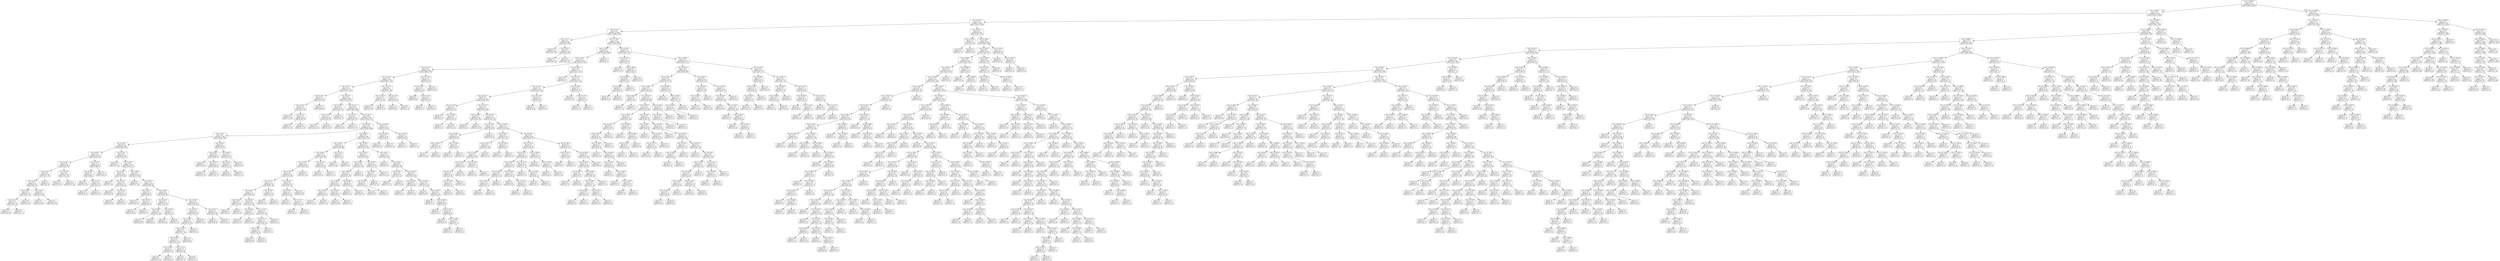 digraph Tree {
node [shape=box, style="rounded", color="black", fontname=helvetica] ;
edge [fontname=helvetica] ;
0 [label="rain <= 1829.0\ngini = 0.5\nsamples = 3347\nvalue = [2602, 2614]"] ;
1 [label="rain <= 519.0\ngini = 0.5\nsamples = 2676\nvalue = [2532, 1649]"] ;
0 -> 1 [labeldistance=2.5, labelangle=45, headlabel="True"] ;
2 [label="rain <= 275.0\ngini = 0.4\nsamples = 1824\nvalue = [1911, 930]"] ;
1 -> 2 ;
3 [label="rain <= 13.5\ngini = 0.4\nsamples = 1365\nvalue = [1486, 658]"] ;
2 -> 3 ;
4 [label="rain <= 11.5\ngini = 0.5\nsamples = 80\nvalue = [70, 56]"] ;
3 -> 4 ;
5 [label="gini = 0.5\nsamples = 40\nvalue = [32, 29]"] ;
4 -> 5 ;
6 [label="rain <= 12.5\ngini = 0.5\nsamples = 40\nvalue = [38, 27]"] ;
4 -> 6 ;
7 [label="gini = 0.5\nsamples = 17\nvalue = [16, 12]"] ;
6 -> 7 ;
8 [label="gini = 0.5\nsamples = 23\nvalue = [22, 15]"] ;
6 -> 8 ;
9 [label="rain <= 179.5\ngini = 0.4\nsamples = 1285\nvalue = [1416, 602]"] ;
3 -> 9 ;
10 [label="rain <= 178.5\ngini = 0.4\nsamples = 983\nvalue = [1062, 485]"] ;
9 -> 10 ;
11 [label="rain <= 120.5\ngini = 0.4\nsamples = 978\nvalue = [1061, 478]"] ;
10 -> 11 ;
12 [label="rain <= 115.5\ngini = 0.4\nsamples = 761\nvalue = [848, 359]"] ;
11 -> 12 ;
13 [label="rain <= 111.5\ngini = 0.4\nsamples = 736\nvalue = [811, 355]"] ;
12 -> 13 ;
14 [label="rain <= 17.5\ngini = 0.4\nsamples = 713\nvalue = [797, 337]"] ;
13 -> 14 ;
15 [label="rain <= 16.5\ngini = 0.3\nsamples = 65\nvalue = [77, 22]"] ;
14 -> 15 ;
16 [label="rain <= 14.5\ngini = 0.4\nsamples = 54\nvalue = [61, 18]"] ;
15 -> 16 ;
17 [label="gini = 0.3\nsamples = 28\nvalue = [33, 9]"] ;
16 -> 17 ;
18 [label="rain <= 15.5\ngini = 0.4\nsamples = 26\nvalue = [28, 9]"] ;
16 -> 18 ;
19 [label="gini = 0.4\nsamples = 11\nvalue = [13, 4]"] ;
18 -> 19 ;
20 [label="gini = 0.4\nsamples = 15\nvalue = [15, 5]"] ;
18 -> 20 ;
21 [label="gini = 0.3\nsamples = 11\nvalue = [16, 4]"] ;
15 -> 21 ;
22 [label="rain <= 20.5\ngini = 0.4\nsamples = 648\nvalue = [720, 315]"] ;
14 -> 22 ;
23 [label="rain <= 19.5\ngini = 0.5\nsamples = 41\nvalue = [36, 27]"] ;
22 -> 23 ;
24 [label="rain <= 18.5\ngini = 0.5\nsamples = 28\nvalue = [29, 20]"] ;
23 -> 24 ;
25 [label="gini = 0.5\nsamples = 18\nvalue = [19, 13]"] ;
24 -> 25 ;
26 [label="gini = 0.5\nsamples = 10\nvalue = [10, 7]"] ;
24 -> 26 ;
27 [label="gini = 0.5\nsamples = 13\nvalue = [7, 7]"] ;
23 -> 27 ;
28 [label="rain <= 22.5\ngini = 0.4\nsamples = 607\nvalue = [684, 288]"] ;
22 -> 28 ;
29 [label="rain <= 21.5\ngini = 0.3\nsamples = 42\nvalue = [50, 11]"] ;
28 -> 29 ;
30 [label="gini = 0.3\nsamples = 19\nvalue = [25, 6]"] ;
29 -> 30 ;
31 [label="gini = 0.3\nsamples = 23\nvalue = [25, 5]"] ;
29 -> 31 ;
32 [label="rain <= 107.5\ngini = 0.4\nsamples = 565\nvalue = [634, 277]"] ;
28 -> 32 ;
33 [label="rain <= 65.5\ngini = 0.4\nsamples = 537\nvalue = [595, 268]"] ;
32 -> 33 ;
34 [label="rain <= 58.5\ngini = 0.4\nsamples = 328\nvalue = [376, 156]"] ;
33 -> 34 ;
35 [label="rain <= 34.5\ngini = 0.4\nsamples = 286\nvalue = [320, 149]"] ;
34 -> 35 ;
36 [label="rain <= 30.5\ngini = 0.4\nsamples = 134\nvalue = [163, 62]"] ;
35 -> 36 ;
37 [label="rain <= 28.5\ngini = 0.5\nsamples = 86\nvalue = [95, 53]"] ;
36 -> 37 ;
38 [label="rain <= 27.5\ngini = 0.4\nsamples = 62\nvalue = [73, 37]"] ;
37 -> 38 ;
39 [label="rain <= 25.5\ngini = 0.5\nsamples = 56\nvalue = [64, 35]"] ;
38 -> 39 ;
40 [label="rain <= 24.5\ngini = 0.4\nsamples = 30\nvalue = [32, 16]"] ;
39 -> 40 ;
41 [label="rain <= 23.5\ngini = 0.5\nsamples = 19\nvalue = [21, 12]"] ;
40 -> 41 ;
42 [label="gini = 0.4\nsamples = 11\nvalue = [10, 5]"] ;
41 -> 42 ;
43 [label="gini = 0.5\nsamples = 8\nvalue = [11, 7]"] ;
41 -> 43 ;
44 [label="gini = 0.4\nsamples = 11\nvalue = [11, 4]"] ;
40 -> 44 ;
45 [label="rain <= 26.5\ngini = 0.5\nsamples = 26\nvalue = [32, 19]"] ;
39 -> 45 ;
46 [label="gini = 0.5\nsamples = 12\nvalue = [14, 9]"] ;
45 -> 46 ;
47 [label="gini = 0.5\nsamples = 14\nvalue = [18, 10]"] ;
45 -> 47 ;
48 [label="gini = 0.3\nsamples = 6\nvalue = [9, 2]"] ;
38 -> 48 ;
49 [label="rain <= 29.5\ngini = 0.5\nsamples = 24\nvalue = [22, 16]"] ;
37 -> 49 ;
50 [label="gini = 0.5\nsamples = 8\nvalue = [7, 6]"] ;
49 -> 50 ;
51 [label="gini = 0.5\nsamples = 16\nvalue = [15, 10]"] ;
49 -> 51 ;
52 [label="rain <= 33.5\ngini = 0.2\nsamples = 48\nvalue = [68, 9]"] ;
36 -> 52 ;
53 [label="rain <= 31.5\ngini = 0.2\nsamples = 37\nvalue = [46, 7]"] ;
52 -> 53 ;
54 [label="gini = 0.2\nsamples = 13\nvalue = [15, 2]"] ;
53 -> 54 ;
55 [label="rain <= 32.5\ngini = 0.2\nsamples = 24\nvalue = [31, 5]"] ;
53 -> 55 ;
56 [label="gini = 0.2\nsamples = 11\nvalue = [12, 2]"] ;
55 -> 56 ;
57 [label="gini = 0.2\nsamples = 13\nvalue = [19, 3]"] ;
55 -> 57 ;
58 [label="gini = 0.2\nsamples = 11\nvalue = [22, 2]"] ;
52 -> 58 ;
59 [label="rain <= 35.5\ngini = 0.5\nsamples = 152\nvalue = [157, 87]"] ;
35 -> 59 ;
60 [label="gini = 0.3\nsamples = 9\nvalue = [3, 15]"] ;
59 -> 60 ;
61 [label="rain <= 39.5\ngini = 0.4\nsamples = 143\nvalue = [154, 72]"] ;
59 -> 61 ;
62 [label="rain <= 36.5\ngini = 0.3\nsamples = 28\nvalue = [39, 10]"] ;
61 -> 62 ;
63 [label="gini = 0.0\nsamples = 5\nvalue = [7, 0]"] ;
62 -> 63 ;
64 [label="rain <= 37.5\ngini = 0.4\nsamples = 23\nvalue = [32, 10]"] ;
62 -> 64 ;
65 [label="gini = 0.4\nsamples = 9\nvalue = [10, 5]"] ;
64 -> 65 ;
66 [label="rain <= 38.5\ngini = 0.3\nsamples = 14\nvalue = [22, 5]"] ;
64 -> 66 ;
67 [label="gini = 0.3\nsamples = 8\nvalue = [13, 3]"] ;
66 -> 67 ;
68 [label="gini = 0.3\nsamples = 6\nvalue = [9, 2]"] ;
66 -> 68 ;
69 [label="rain <= 40.5\ngini = 0.5\nsamples = 115\nvalue = [115, 62]"] ;
61 -> 69 ;
70 [label="gini = 0.5\nsamples = 11\nvalue = [7, 12]"] ;
69 -> 70 ;
71 [label="rain <= 43.5\ngini = 0.4\nsamples = 104\nvalue = [108, 50]"] ;
69 -> 71 ;
72 [label="rain <= 41.5\ngini = 0.3\nsamples = 24\nvalue = [28, 7]"] ;
71 -> 72 ;
73 [label="gini = 0.4\nsamples = 9\nvalue = [10, 4]"] ;
72 -> 73 ;
74 [label="rain <= 42.5\ngini = 0.2\nsamples = 15\nvalue = [18, 3]"] ;
72 -> 74 ;
75 [label="gini = 0.2\nsamples = 10\nvalue = [14, 2]"] ;
74 -> 75 ;
76 [label="gini = 0.3\nsamples = 5\nvalue = [4, 1]"] ;
74 -> 76 ;
77 [label="rain <= 48.5\ngini = 0.5\nsamples = 80\nvalue = [80, 43]"] ;
71 -> 77 ;
78 [label="rain <= 45.5\ngini = 0.5\nsamples = 24\nvalue = [16, 17]"] ;
77 -> 78 ;
79 [label="rain <= 44.5\ngini = 0.5\nsamples = 17\nvalue = [15, 10]"] ;
78 -> 79 ;
80 [label="gini = 0.5\nsamples = 10\nvalue = [9, 6]"] ;
79 -> 80 ;
81 [label="gini = 0.5\nsamples = 7\nvalue = [6, 4]"] ;
79 -> 81 ;
82 [label="rain <= 47.5\ngini = 0.2\nsamples = 7\nvalue = [1, 7]"] ;
78 -> 82 ;
83 [label="gini = 0.0\nsamples = 5\nvalue = [0, 6]"] ;
82 -> 83 ;
84 [label="gini = 0.5\nsamples = 2\nvalue = [1, 1]"] ;
82 -> 84 ;
85 [label="rain <= 56.5\ngini = 0.4\nsamples = 56\nvalue = [64, 26]"] ;
77 -> 85 ;
86 [label="rain <= 55.5\ngini = 0.4\nsamples = 38\nvalue = [50, 15]"] ;
85 -> 86 ;
87 [label="rain <= 54.5\ngini = 0.4\nsamples = 32\nvalue = [39, 15]"] ;
86 -> 87 ;
88 [label="rain <= 52.5\ngini = 0.4\nsamples = 27\nvalue = [31, 10]"] ;
87 -> 88 ;
89 [label="rain <= 50.5\ngini = 0.4\nsamples = 21\nvalue = [23, 10]"] ;
88 -> 89 ;
90 [label="rain <= 49.5\ngini = 0.3\nsamples = 8\nvalue = [15, 4]"] ;
89 -> 90 ;
91 [label="gini = 0.4\nsamples = 7\nvalue = [13, 4]"] ;
90 -> 91 ;
92 [label="gini = 0.0\nsamples = 1\nvalue = [2, 0]"] ;
90 -> 92 ;
93 [label="rain <= 51.5\ngini = 0.5\nsamples = 13\nvalue = [8, 6]"] ;
89 -> 93 ;
94 [label="gini = 0.5\nsamples = 8\nvalue = [5, 3]"] ;
93 -> 94 ;
95 [label="gini = 0.5\nsamples = 5\nvalue = [3, 3]"] ;
93 -> 95 ;
96 [label="gini = 0.0\nsamples = 6\nvalue = [8, 0]"] ;
88 -> 96 ;
97 [label="gini = 0.5\nsamples = 5\nvalue = [8, 5]"] ;
87 -> 97 ;
98 [label="gini = 0.0\nsamples = 6\nvalue = [11, 0]"] ;
86 -> 98 ;
99 [label="rain <= 57.5\ngini = 0.5\nsamples = 18\nvalue = [14, 11]"] ;
85 -> 99 ;
100 [label="gini = 0.5\nsamples = 11\nvalue = [9, 6]"] ;
99 -> 100 ;
101 [label="gini = 0.5\nsamples = 7\nvalue = [5, 5]"] ;
99 -> 101 ;
102 [label="rain <= 62.5\ngini = 0.2\nsamples = 42\nvalue = [56, 7]"] ;
34 -> 102 ;
103 [label="rain <= 60.5\ngini = 0.1\nsamples = 29\nvalue = [40, 2]"] ;
102 -> 103 ;
104 [label="gini = 0.0\nsamples = 9\nvalue = [12, 0]"] ;
103 -> 104 ;
105 [label="rain <= 61.5\ngini = 0.1\nsamples = 20\nvalue = [28, 2]"] ;
103 -> 105 ;
106 [label="gini = 0.1\nsamples = 10\nvalue = [13, 1]"] ;
105 -> 106 ;
107 [label="gini = 0.1\nsamples = 10\nvalue = [15, 1]"] ;
105 -> 107 ;
108 [label="rain <= 64.5\ngini = 0.4\nsamples = 13\nvalue = [16, 5]"] ;
102 -> 108 ;
109 [label="rain <= 63.5\ngini = 0.4\nsamples = 9\nvalue = [11, 5]"] ;
108 -> 109 ;
110 [label="gini = 0.4\nsamples = 6\nvalue = [10, 3]"] ;
109 -> 110 ;
111 [label="gini = 0.4\nsamples = 3\nvalue = [1, 2]"] ;
109 -> 111 ;
112 [label="gini = 0.0\nsamples = 4\nvalue = [5, 0]"] ;
108 -> 112 ;
113 [label="rain <= 84.5\ngini = 0.4\nsamples = 209\nvalue = [219, 112]"] ;
33 -> 113 ;
114 [label="rain <= 82.5\ngini = 0.5\nsamples = 108\nvalue = [105, 68]"] ;
113 -> 114 ;
115 [label="rain <= 80.5\ngini = 0.5\nsamples = 101\nvalue = [102, 59]"] ;
114 -> 115 ;
116 [label="rain <= 79.5\ngini = 0.5\nsamples = 88\nvalue = [83, 55]"] ;
115 -> 116 ;
117 [label="rain <= 75.5\ngini = 0.5\nsamples = 79\nvalue = [79, 44]"] ;
116 -> 117 ;
118 [label="rain <= 73.5\ngini = 0.5\nsamples = 54\nvalue = [49, 34]"] ;
117 -> 118 ;
119 [label="rain <= 67.5\ngini = 0.5\nsamples = 42\nvalue = [40, 23]"] ;
118 -> 119 ;
120 [label="rain <= 66.5\ngini = 0.5\nsamples = 13\nvalue = [8, 9]"] ;
119 -> 120 ;
121 [label="gini = 0.5\nsamples = 6\nvalue = [4, 5]"] ;
120 -> 121 ;
122 [label="gini = 0.5\nsamples = 7\nvalue = [4, 4]"] ;
120 -> 122 ;
123 [label="rain <= 69.5\ngini = 0.4\nsamples = 29\nvalue = [32, 14]"] ;
119 -> 123 ;
124 [label="rain <= 68.5\ngini = 0.2\nsamples = 7\nvalue = [9, 1]"] ;
123 -> 124 ;
125 [label="gini = 0.2\nsamples = 6\nvalue = [7, 1]"] ;
124 -> 125 ;
126 [label="gini = 0.0\nsamples = 1\nvalue = [2, 0]"] ;
124 -> 126 ;
127 [label="rain <= 72.5\ngini = 0.5\nsamples = 22\nvalue = [23, 13]"] ;
123 -> 127 ;
128 [label="rain <= 71.5\ngini = 0.5\nsamples = 17\nvalue = [16, 12]"] ;
127 -> 128 ;
129 [label="rain <= 70.5\ngini = 0.5\nsamples = 15\nvalue = [16, 9]"] ;
128 -> 129 ;
130 [label="gini = 0.5\nsamples = 12\nvalue = [9, 8]"] ;
129 -> 130 ;
131 [label="gini = 0.2\nsamples = 3\nvalue = [7, 1]"] ;
129 -> 131 ;
132 [label="gini = 0.0\nsamples = 2\nvalue = [0, 3]"] ;
128 -> 132 ;
133 [label="gini = 0.2\nsamples = 5\nvalue = [7, 1]"] ;
127 -> 133 ;
134 [label="rain <= 74.5\ngini = 0.5\nsamples = 12\nvalue = [9, 11]"] ;
118 -> 134 ;
135 [label="gini = 0.3\nsamples = 4\nvalue = [1, 4]"] ;
134 -> 135 ;
136 [label="gini = 0.5\nsamples = 8\nvalue = [8, 7]"] ;
134 -> 136 ;
137 [label="rain <= 78.5\ngini = 0.4\nsamples = 25\nvalue = [30, 10]"] ;
117 -> 137 ;
138 [label="rain <= 76.5\ngini = 0.3\nsamples = 15\nvalue = [21, 4]"] ;
137 -> 138 ;
139 [label="gini = 0.0\nsamples = 3\nvalue = [4, 0]"] ;
138 -> 139 ;
140 [label="rain <= 77.5\ngini = 0.3\nsamples = 12\nvalue = [17, 4]"] ;
138 -> 140 ;
141 [label="gini = 0.4\nsamples = 3\nvalue = [5, 2]"] ;
140 -> 141 ;
142 [label="gini = 0.2\nsamples = 9\nvalue = [12, 2]"] ;
140 -> 142 ;
143 [label="gini = 0.5\nsamples = 10\nvalue = [9, 6]"] ;
137 -> 143 ;
144 [label="gini = 0.4\nsamples = 9\nvalue = [4, 11]"] ;
116 -> 144 ;
145 [label="rain <= 81.5\ngini = 0.3\nsamples = 13\nvalue = [19, 4]"] ;
115 -> 145 ;
146 [label="gini = 0.1\nsamples = 8\nvalue = [16, 1]"] ;
145 -> 146 ;
147 [label="gini = 0.5\nsamples = 5\nvalue = [3, 3]"] ;
145 -> 147 ;
148 [label="rain <= 83.5\ngini = 0.4\nsamples = 7\nvalue = [3, 9]"] ;
114 -> 148 ;
149 [label="gini = 0.4\nsamples = 4\nvalue = [2, 6]"] ;
148 -> 149 ;
150 [label="gini = 0.4\nsamples = 3\nvalue = [1, 3]"] ;
148 -> 150 ;
151 [label="rain <= 96.5\ngini = 0.4\nsamples = 101\nvalue = [114, 44]"] ;
113 -> 151 ;
152 [label="rain <= 92.5\ngini = 0.3\nsamples = 57\nvalue = [69, 19]"] ;
151 -> 152 ;
153 [label="rain <= 90.5\ngini = 0.4\nsamples = 34\nvalue = [37, 14]"] ;
152 -> 153 ;
154 [label="rain <= 88.5\ngini = 0.3\nsamples = 31\nvalue = [37, 10]"] ;
153 -> 154 ;
155 [label="rain <= 86.5\ngini = 0.4\nsamples = 22\nvalue = [22, 8]"] ;
154 -> 155 ;
156 [label="rain <= 85.5\ngini = 0.3\nsamples = 11\nvalue = [16, 3]"] ;
155 -> 156 ;
157 [label="gini = 0.3\nsamples = 8\nvalue = [11, 3]"] ;
156 -> 157 ;
158 [label="gini = 0.0\nsamples = 3\nvalue = [5, 0]"] ;
156 -> 158 ;
159 [label="rain <= 87.5\ngini = 0.5\nsamples = 11\nvalue = [6, 5]"] ;
155 -> 159 ;
160 [label="gini = 0.5\nsamples = 8\nvalue = [4, 4]"] ;
159 -> 160 ;
161 [label="gini = 0.4\nsamples = 3\nvalue = [2, 1]"] ;
159 -> 161 ;
162 [label="rain <= 89.5\ngini = 0.2\nsamples = 9\nvalue = [15, 2]"] ;
154 -> 162 ;
163 [label="gini = 0.0\nsamples = 3\nvalue = [5, 0]"] ;
162 -> 163 ;
164 [label="gini = 0.3\nsamples = 6\nvalue = [10, 2]"] ;
162 -> 164 ;
165 [label="gini = 0.0\nsamples = 3\nvalue = [0, 4]"] ;
153 -> 165 ;
166 [label="rain <= 95.5\ngini = 0.2\nsamples = 23\nvalue = [32, 5]"] ;
152 -> 166 ;
167 [label="rain <= 94.5\ngini = 0.1\nsamples = 12\nvalue = [17, 1]"] ;
166 -> 167 ;
168 [label="rain <= 93.5\ngini = 0.2\nsamples = 6\nvalue = [10, 1]"] ;
167 -> 168 ;
169 [label="gini = 0.0\nsamples = 4\nvalue = [6, 0]"] ;
168 -> 169 ;
170 [label="gini = 0.3\nsamples = 2\nvalue = [4, 1]"] ;
168 -> 170 ;
171 [label="gini = 0.0\nsamples = 6\nvalue = [7, 0]"] ;
167 -> 171 ;
172 [label="gini = 0.3\nsamples = 11\nvalue = [15, 4]"] ;
166 -> 172 ;
173 [label="rain <= 97.5\ngini = 0.5\nsamples = 44\nvalue = [45, 25]"] ;
151 -> 173 ;
174 [label="gini = 0.0\nsamples = 3\nvalue = [0, 5]"] ;
173 -> 174 ;
175 [label="rain <= 99.5\ngini = 0.4\nsamples = 41\nvalue = [45, 20]"] ;
173 -> 175 ;
176 [label="rain <= 98.5\ngini = 0.2\nsamples = 8\nvalue = [15, 2]"] ;
175 -> 176 ;
177 [label="gini = 0.3\nsamples = 6\nvalue = [11, 2]"] ;
176 -> 177 ;
178 [label="gini = 0.0\nsamples = 2\nvalue = [4, 0]"] ;
176 -> 178 ;
179 [label="rain <= 101.5\ngini = 0.5\nsamples = 33\nvalue = [30, 18]"] ;
175 -> 179 ;
180 [label="rain <= 100.5\ngini = 0.5\nsamples = 12\nvalue = [9, 9]"] ;
179 -> 180 ;
181 [label="gini = 0.5\nsamples = 7\nvalue = [4, 5]"] ;
180 -> 181 ;
182 [label="gini = 0.5\nsamples = 5\nvalue = [5, 4]"] ;
180 -> 182 ;
183 [label="rain <= 102.5\ngini = 0.4\nsamples = 21\nvalue = [21, 9]"] ;
179 -> 183 ;
184 [label="gini = 0.0\nsamples = 4\nvalue = [5, 0]"] ;
183 -> 184 ;
185 [label="rain <= 103.5\ngini = 0.5\nsamples = 17\nvalue = [16, 9]"] ;
183 -> 185 ;
186 [label="gini = 0.4\nsamples = 7\nvalue = [7, 3]"] ;
185 -> 186 ;
187 [label="rain <= 104.5\ngini = 0.5\nsamples = 10\nvalue = [9, 6]"] ;
185 -> 187 ;
188 [label="gini = 0.4\nsamples = 2\nvalue = [1, 2]"] ;
187 -> 188 ;
189 [label="rain <= 105.5\ngini = 0.4\nsamples = 8\nvalue = [8, 4]"] ;
187 -> 189 ;
190 [label="gini = 0.4\nsamples = 3\nvalue = [3, 1]"] ;
189 -> 190 ;
191 [label="rain <= 106.5\ngini = 0.5\nsamples = 5\nvalue = [5, 3]"] ;
189 -> 191 ;
192 [label="gini = 0.4\nsamples = 3\nvalue = [2, 1]"] ;
191 -> 192 ;
193 [label="gini = 0.5\nsamples = 2\nvalue = [3, 2]"] ;
191 -> 193 ;
194 [label="rain <= 109.5\ngini = 0.3\nsamples = 28\nvalue = [39, 9]"] ;
32 -> 194 ;
195 [label="rain <= 108.5\ngini = 0.3\nsamples = 18\nvalue = [29, 5]"] ;
194 -> 195 ;
196 [label="gini = 0.2\nsamples = 12\nvalue = [18, 3]"] ;
195 -> 196 ;
197 [label="gini = 0.3\nsamples = 6\nvalue = [11, 2]"] ;
195 -> 197 ;
198 [label="rain <= 110.5\ngini = 0.4\nsamples = 10\nvalue = [10, 4]"] ;
194 -> 198 ;
199 [label="gini = 0.5\nsamples = 3\nvalue = [3, 2]"] ;
198 -> 199 ;
200 [label="gini = 0.3\nsamples = 7\nvalue = [7, 2]"] ;
198 -> 200 ;
201 [label="rain <= 113.5\ngini = 0.5\nsamples = 23\nvalue = [14, 18]"] ;
13 -> 201 ;
202 [label="rain <= 112.5\ngini = 0.4\nsamples = 12\nvalue = [4, 10]"] ;
201 -> 202 ;
203 [label="gini = 0.4\nsamples = 10\nvalue = [4, 8]"] ;
202 -> 203 ;
204 [label="gini = 0.0\nsamples = 2\nvalue = [0, 2]"] ;
202 -> 204 ;
205 [label="rain <= 114.5\ngini = 0.5\nsamples = 11\nvalue = [10, 8]"] ;
201 -> 205 ;
206 [label="gini = 0.4\nsamples = 8\nvalue = [8, 4]"] ;
205 -> 206 ;
207 [label="gini = 0.4\nsamples = 3\nvalue = [2, 4]"] ;
205 -> 207 ;
208 [label="rain <= 118.5\ngini = 0.2\nsamples = 25\nvalue = [37, 4]"] ;
12 -> 208 ;
209 [label="rain <= 116.5\ngini = 0.3\nsamples = 13\nvalue = [19, 4]"] ;
208 -> 209 ;
210 [label="gini = 0.0\nsamples = 4\nvalue = [8, 0]"] ;
209 -> 210 ;
211 [label="rain <= 117.5\ngini = 0.4\nsamples = 9\nvalue = [11, 4]"] ;
209 -> 211 ;
212 [label="gini = 0.5\nsamples = 5\nvalue = [5, 3]"] ;
211 -> 212 ;
213 [label="gini = 0.2\nsamples = 4\nvalue = [6, 1]"] ;
211 -> 213 ;
214 [label="gini = 0.0\nsamples = 12\nvalue = [18, 0]"] ;
208 -> 214 ;
215 [label="rain <= 122.0\ngini = 0.5\nsamples = 217\nvalue = [213, 119]"] ;
11 -> 215 ;
216 [label="gini = 0.0\nsamples = 4\nvalue = [0, 7]"] ;
215 -> 216 ;
217 [label="rain <= 173.5\ngini = 0.5\nsamples = 213\nvalue = [213, 112]"] ;
215 -> 217 ;
218 [label="rain <= 171.5\ngini = 0.5\nsamples = 201\nvalue = [197, 110]"] ;
217 -> 218 ;
219 [label="rain <= 125.5\ngini = 0.5\nsamples = 192\nvalue = [194, 101]"] ;
218 -> 219 ;
220 [label="rain <= 123.5\ngini = 0.2\nsamples = 15\nvalue = [18, 3]"] ;
219 -> 220 ;
221 [label="gini = 0.5\nsamples = 4\nvalue = [2, 2]"] ;
220 -> 221 ;
222 [label="rain <= 124.5\ngini = 0.1\nsamples = 11\nvalue = [16, 1]"] ;
220 -> 222 ;
223 [label="gini = 0.3\nsamples = 3\nvalue = [5, 1]"] ;
222 -> 223 ;
224 [label="gini = 0.0\nsamples = 8\nvalue = [11, 0]"] ;
222 -> 224 ;
225 [label="rain <= 127.5\ngini = 0.5\nsamples = 177\nvalue = [176, 98]"] ;
219 -> 225 ;
226 [label="rain <= 126.5\ngini = 0.5\nsamples = 24\nvalue = [15, 24]"] ;
225 -> 226 ;
227 [label="gini = 0.0\nsamples = 1\nvalue = [0, 2]"] ;
226 -> 227 ;
228 [label="gini = 0.5\nsamples = 23\nvalue = [15, 22]"] ;
226 -> 228 ;
229 [label="rain <= 135.5\ngini = 0.4\nsamples = 153\nvalue = [161, 74]"] ;
225 -> 229 ;
230 [label="rain <= 132.0\ngini = 0.3\nsamples = 26\nvalue = [34, 6]"] ;
229 -> 230 ;
231 [label="rain <= 129.5\ngini = 0.4\nsamples = 16\nvalue = [18, 6]"] ;
230 -> 231 ;
232 [label="rain <= 128.5\ngini = 0.1\nsamples = 10\nvalue = [15, 1]"] ;
231 -> 232 ;
233 [label="gini = 0.2\nsamples = 7\nvalue = [11, 1]"] ;
232 -> 233 ;
234 [label="gini = 0.0\nsamples = 3\nvalue = [4, 0]"] ;
232 -> 234 ;
235 [label="rain <= 130.5\ngini = 0.5\nsamples = 6\nvalue = [3, 5]"] ;
231 -> 235 ;
236 [label="gini = 0.4\nsamples = 3\nvalue = [1, 2]"] ;
235 -> 236 ;
237 [label="gini = 0.5\nsamples = 3\nvalue = [2, 3]"] ;
235 -> 237 ;
238 [label="gini = 0.0\nsamples = 10\nvalue = [16, 0]"] ;
230 -> 238 ;
239 [label="rain <= 144.5\ngini = 0.5\nsamples = 127\nvalue = [127, 68]"] ;
229 -> 239 ;
240 [label="rain <= 142.5\ngini = 0.5\nsamples = 29\nvalue = [21, 25]"] ;
239 -> 240 ;
241 [label="rain <= 141.5\ngini = 0.5\nsamples = 21\nvalue = [13, 18]"] ;
240 -> 241 ;
242 [label="rain <= 139.5\ngini = 0.5\nsamples = 20\nvalue = [13, 16]"] ;
241 -> 242 ;
243 [label="rain <= 138.5\ngini = 0.5\nsamples = 13\nvalue = [9, 9]"] ;
242 -> 243 ;
244 [label="rain <= 137.5\ngini = 0.5\nsamples = 11\nvalue = [6, 9]"] ;
243 -> 244 ;
245 [label="rain <= 136.5\ngini = 0.5\nsamples = 8\nvalue = [5, 5]"] ;
244 -> 245 ;
246 [label="gini = 0.5\nsamples = 6\nvalue = [3, 5]"] ;
245 -> 246 ;
247 [label="gini = 0.0\nsamples = 2\nvalue = [2, 0]"] ;
245 -> 247 ;
248 [label="gini = 0.3\nsamples = 3\nvalue = [1, 4]"] ;
244 -> 248 ;
249 [label="gini = 0.0\nsamples = 2\nvalue = [3, 0]"] ;
243 -> 249 ;
250 [label="rain <= 140.5\ngini = 0.5\nsamples = 7\nvalue = [4, 7]"] ;
242 -> 250 ;
251 [label="gini = 0.3\nsamples = 4\nvalue = [1, 4]"] ;
250 -> 251 ;
252 [label="gini = 0.5\nsamples = 3\nvalue = [3, 3]"] ;
250 -> 252 ;
253 [label="gini = 0.0\nsamples = 1\nvalue = [0, 2]"] ;
241 -> 253 ;
254 [label="rain <= 143.5\ngini = 0.5\nsamples = 8\nvalue = [8, 7]"] ;
240 -> 254 ;
255 [label="gini = 0.5\nsamples = 5\nvalue = [5, 4]"] ;
254 -> 255 ;
256 [label="gini = 0.5\nsamples = 3\nvalue = [3, 3]"] ;
254 -> 256 ;
257 [label="rain <= 160.5\ngini = 0.4\nsamples = 98\nvalue = [106, 43]"] ;
239 -> 257 ;
258 [label="rain <= 155.5\ngini = 0.3\nsamples = 53\nvalue = [69, 16]"] ;
257 -> 258 ;
259 [label="rain <= 152.5\ngini = 0.3\nsamples = 39\nvalue = [48, 14]"] ;
258 -> 259 ;
260 [label="rain <= 147.5\ngini = 0.2\nsamples = 29\nvalue = [41, 7]"] ;
259 -> 260 ;
261 [label="rain <= 146.5\ngini = 0.3\nsamples = 17\nvalue = [21, 5]"] ;
260 -> 261 ;
262 [label="rain <= 145.5\ngini = 0.2\nsamples = 10\nvalue = [15, 2]"] ;
261 -> 262 ;
263 [label="gini = 0.3\nsamples = 6\nvalue = [9, 2]"] ;
262 -> 263 ;
264 [label="gini = 0.0\nsamples = 4\nvalue = [6, 0]"] ;
262 -> 264 ;
265 [label="gini = 0.4\nsamples = 7\nvalue = [6, 3]"] ;
261 -> 265 ;
266 [label="rain <= 149.5\ngini = 0.2\nsamples = 12\nvalue = [20, 2]"] ;
260 -> 266 ;
267 [label="gini = 0.0\nsamples = 8\nvalue = [14, 0]"] ;
266 -> 267 ;
268 [label="rain <= 151.0\ngini = 0.4\nsamples = 4\nvalue = [6, 2]"] ;
266 -> 268 ;
269 [label="gini = 0.5\nsamples = 2\nvalue = [2, 2]"] ;
268 -> 269 ;
270 [label="gini = 0.0\nsamples = 2\nvalue = [4, 0]"] ;
268 -> 270 ;
271 [label="rain <= 153.5\ngini = 0.5\nsamples = 10\nvalue = [7, 7]"] ;
259 -> 271 ;
272 [label="gini = 0.3\nsamples = 3\nvalue = [1, 5]"] ;
271 -> 272 ;
273 [label="rain <= 154.5\ngini = 0.4\nsamples = 7\nvalue = [6, 2]"] ;
271 -> 273 ;
274 [label="gini = 0.3\nsamples = 5\nvalue = [5, 1]"] ;
273 -> 274 ;
275 [label="gini = 0.5\nsamples = 2\nvalue = [1, 1]"] ;
273 -> 275 ;
276 [label="rain <= 158.5\ngini = 0.2\nsamples = 14\nvalue = [21, 2]"] ;
258 -> 276 ;
277 [label="gini = 0.0\nsamples = 9\nvalue = [16, 0]"] ;
276 -> 277 ;
278 [label="rain <= 159.5\ngini = 0.4\nsamples = 5\nvalue = [5, 2]"] ;
276 -> 278 ;
279 [label="gini = 0.4\nsamples = 4\nvalue = [4, 2]"] ;
278 -> 279 ;
280 [label="gini = 0.0\nsamples = 1\nvalue = [1, 0]"] ;
278 -> 280 ;
281 [label="rain <= 162.5\ngini = 0.5\nsamples = 45\nvalue = [37, 27]"] ;
257 -> 281 ;
282 [label="rain <= 161.5\ngini = 0.3\nsamples = 8\nvalue = [2, 9]"] ;
281 -> 282 ;
283 [label="gini = 0.0\nsamples = 1\nvalue = [0, 2]"] ;
282 -> 283 ;
284 [label="gini = 0.3\nsamples = 7\nvalue = [2, 7]"] ;
282 -> 284 ;
285 [label="rain <= 169.5\ngini = 0.4\nsamples = 37\nvalue = [35, 18]"] ;
281 -> 285 ;
286 [label="rain <= 164.5\ngini = 0.5\nsamples = 32\nvalue = [29, 18]"] ;
285 -> 286 ;
287 [label="rain <= 163.5\ngini = 0.2\nsamples = 8\nvalue = [9, 1]"] ;
286 -> 287 ;
288 [label="gini = 0.5\nsamples = 2\nvalue = [1, 1]"] ;
287 -> 288 ;
289 [label="gini = 0.0\nsamples = 6\nvalue = [8, 0]"] ;
287 -> 289 ;
290 [label="rain <= 168.5\ngini = 0.5\nsamples = 24\nvalue = [20, 17]"] ;
286 -> 290 ;
291 [label="rain <= 166.5\ngini = 0.5\nsamples = 19\nvalue = [17, 12]"] ;
290 -> 291 ;
292 [label="rain <= 165.5\ngini = 0.5\nsamples = 12\nvalue = [10, 9]"] ;
291 -> 292 ;
293 [label="gini = 0.4\nsamples = 4\nvalue = [4, 2]"] ;
292 -> 293 ;
294 [label="gini = 0.5\nsamples = 8\nvalue = [6, 7]"] ;
292 -> 294 ;
295 [label="rain <= 167.5\ngini = 0.4\nsamples = 7\nvalue = [7, 3]"] ;
291 -> 295 ;
296 [label="gini = 0.0\nsamples = 1\nvalue = [3, 0]"] ;
295 -> 296 ;
297 [label="gini = 0.5\nsamples = 6\nvalue = [4, 3]"] ;
295 -> 297 ;
298 [label="gini = 0.5\nsamples = 5\nvalue = [3, 5]"] ;
290 -> 298 ;
299 [label="gini = 0.0\nsamples = 5\nvalue = [6, 0]"] ;
285 -> 299 ;
300 [label="rain <= 172.5\ngini = 0.4\nsamples = 9\nvalue = [3, 9]"] ;
218 -> 300 ;
301 [label="gini = 0.3\nsamples = 7\nvalue = [2, 8]"] ;
300 -> 301 ;
302 [label="gini = 0.5\nsamples = 2\nvalue = [1, 1]"] ;
300 -> 302 ;
303 [label="rain <= 176.5\ngini = 0.2\nsamples = 12\nvalue = [16, 2]"] ;
217 -> 303 ;
304 [label="gini = 0.0\nsamples = 6\nvalue = [11, 0]"] ;
303 -> 304 ;
305 [label="rain <= 177.5\ngini = 0.4\nsamples = 6\nvalue = [5, 2]"] ;
303 -> 305 ;
306 [label="gini = 0.4\nsamples = 3\nvalue = [2, 1]"] ;
305 -> 306 ;
307 [label="gini = 0.4\nsamples = 3\nvalue = [3, 1]"] ;
305 -> 307 ;
308 [label="gini = 0.2\nsamples = 5\nvalue = [1, 7]"] ;
10 -> 308 ;
309 [label="rain <= 193.5\ngini = 0.4\nsamples = 302\nvalue = [354, 117]"] ;
9 -> 309 ;
310 [label="rain <= 187.5\ngini = 0.1\nsamples = 43\nvalue = [67, 4]"] ;
309 -> 310 ;
311 [label="gini = 0.0\nsamples = 21\nvalue = [33, 0]"] ;
310 -> 311 ;
312 [label="rain <= 190.5\ngini = 0.2\nsamples = 22\nvalue = [34, 4]"] ;
310 -> 312 ;
313 [label="rain <= 189.5\ngini = 0.4\nsamples = 8\nvalue = [13, 4]"] ;
312 -> 313 ;
314 [label="rain <= 188.5\ngini = 0.3\nsamples = 6\nvalue = [10, 2]"] ;
313 -> 314 ;
315 [label="gini = 0.4\nsamples = 4\nvalue = [5, 2]"] ;
314 -> 315 ;
316 [label="gini = 0.0\nsamples = 2\nvalue = [5, 0]"] ;
314 -> 316 ;
317 [label="gini = 0.5\nsamples = 2\nvalue = [3, 2]"] ;
313 -> 317 ;
318 [label="gini = 0.0\nsamples = 14\nvalue = [21, 0]"] ;
312 -> 318 ;
319 [label="rain <= 254.5\ngini = 0.4\nsamples = 259\nvalue = [287, 113]"] ;
309 -> 319 ;
320 [label="rain <= 243.5\ngini = 0.4\nsamples = 201\nvalue = [208, 96]"] ;
319 -> 320 ;
321 [label="rain <= 235.5\ngini = 0.4\nsamples = 155\nvalue = [177, 55]"] ;
320 -> 321 ;
322 [label="rain <= 195.5\ngini = 0.4\nsamples = 135\nvalue = [146, 52]"] ;
321 -> 322 ;
323 [label="rain <= 194.5\ngini = 0.5\nsamples = 5\nvalue = [2, 3]"] ;
322 -> 323 ;
324 [label="gini = 0.4\nsamples = 3\nvalue = [1, 2]"] ;
323 -> 324 ;
325 [label="gini = 0.5\nsamples = 2\nvalue = [1, 1]"] ;
323 -> 325 ;
326 [label="rain <= 232.5\ngini = 0.4\nsamples = 130\nvalue = [144, 49]"] ;
322 -> 326 ;
327 [label="rain <= 207.5\ngini = 0.4\nsamples = 121\nvalue = [136, 43]"] ;
326 -> 327 ;
328 [label="rain <= 203.5\ngini = 0.4\nsamples = 37\nvalue = [37, 16]"] ;
327 -> 328 ;
329 [label="rain <= 202.5\ngini = 0.3\nsamples = 27\nvalue = [30, 7]"] ;
328 -> 329 ;
330 [label="rain <= 201.5\ngini = 0.3\nsamples = 23\nvalue = [24, 7]"] ;
329 -> 330 ;
331 [label="rain <= 196.5\ngini = 0.3\nsamples = 21\nvalue = [23, 5]"] ;
330 -> 331 ;
332 [label="gini = 0.0\nsamples = 3\nvalue = [3, 0]"] ;
331 -> 332 ;
333 [label="rain <= 200.5\ngini = 0.3\nsamples = 18\nvalue = [20, 5]"] ;
331 -> 333 ;
334 [label="rain <= 197.5\ngini = 0.3\nsamples = 16\nvalue = [18, 5]"] ;
333 -> 334 ;
335 [label="gini = 0.4\nsamples = 2\nvalue = [2, 1]"] ;
334 -> 335 ;
336 [label="rain <= 198.5\ngini = 0.3\nsamples = 14\nvalue = [16, 4]"] ;
334 -> 336 ;
337 [label="gini = 0.3\nsamples = 4\nvalue = [5, 1]"] ;
336 -> 337 ;
338 [label="rain <= 199.5\ngini = 0.3\nsamples = 10\nvalue = [11, 3]"] ;
336 -> 338 ;
339 [label="gini = 0.3\nsamples = 6\nvalue = [7, 2]"] ;
338 -> 339 ;
340 [label="gini = 0.3\nsamples = 4\nvalue = [4, 1]"] ;
338 -> 340 ;
341 [label="gini = 0.0\nsamples = 2\nvalue = [2, 0]"] ;
333 -> 341 ;
342 [label="gini = 0.4\nsamples = 2\nvalue = [1, 2]"] ;
330 -> 342 ;
343 [label="gini = 0.0\nsamples = 4\nvalue = [6, 0]"] ;
329 -> 343 ;
344 [label="rain <= 204.5\ngini = 0.5\nsamples = 10\nvalue = [7, 9]"] ;
328 -> 344 ;
345 [label="gini = 0.0\nsamples = 1\nvalue = [0, 1]"] ;
344 -> 345 ;
346 [label="rain <= 206.5\ngini = 0.5\nsamples = 9\nvalue = [7, 8]"] ;
344 -> 346 ;
347 [label="rain <= 205.5\ngini = 0.5\nsamples = 5\nvalue = [4, 5]"] ;
346 -> 347 ;
348 [label="gini = 0.5\nsamples = 2\nvalue = [1, 1]"] ;
347 -> 348 ;
349 [label="gini = 0.5\nsamples = 3\nvalue = [3, 4]"] ;
347 -> 349 ;
350 [label="gini = 0.5\nsamples = 4\nvalue = [3, 3]"] ;
346 -> 350 ;
351 [label="rain <= 218.5\ngini = 0.3\nsamples = 84\nvalue = [99, 27]"] ;
327 -> 351 ;
352 [label="rain <= 208.5\ngini = 0.2\nsamples = 26\nvalue = [38, 4]"] ;
351 -> 352 ;
353 [label="gini = 0.4\nsamples = 4\nvalue = [6, 2]"] ;
352 -> 353 ;
354 [label="rain <= 213.0\ngini = 0.1\nsamples = 22\nvalue = [32, 2]"] ;
352 -> 354 ;
355 [label="rain <= 211.5\ngini = 0.2\nsamples = 11\nvalue = [17, 2]"] ;
354 -> 355 ;
356 [label="gini = 0.0\nsamples = 8\nvalue = [14, 0]"] ;
355 -> 356 ;
357 [label="gini = 0.5\nsamples = 3\nvalue = [3, 2]"] ;
355 -> 357 ;
358 [label="gini = 0.0\nsamples = 11\nvalue = [15, 0]"] ;
354 -> 358 ;
359 [label="rain <= 219.5\ngini = 0.4\nsamples = 58\nvalue = [61, 23]"] ;
351 -> 359 ;
360 [label="gini = 0.4\nsamples = 6\nvalue = [2, 5]"] ;
359 -> 360 ;
361 [label="rain <= 222.5\ngini = 0.4\nsamples = 52\nvalue = [59, 18]"] ;
359 -> 361 ;
362 [label="rain <= 221.5\ngini = 0.1\nsamples = 12\nvalue = [17, 1]"] ;
361 -> 362 ;
363 [label="rain <= 220.5\ngini = 0.2\nsamples = 7\nvalue = [10, 1]"] ;
362 -> 363 ;
364 [label="gini = 0.0\nsamples = 5\nvalue = [6, 0]"] ;
363 -> 364 ;
365 [label="gini = 0.3\nsamples = 2\nvalue = [4, 1]"] ;
363 -> 365 ;
366 [label="gini = 0.0\nsamples = 5\nvalue = [7, 0]"] ;
362 -> 366 ;
367 [label="rain <= 223.5\ngini = 0.4\nsamples = 40\nvalue = [42, 17]"] ;
361 -> 367 ;
368 [label="gini = 0.0\nsamples = 2\nvalue = [0, 3]"] ;
367 -> 368 ;
369 [label="rain <= 229.5\ngini = 0.4\nsamples = 38\nvalue = [42, 14]"] ;
367 -> 369 ;
370 [label="rain <= 228.5\ngini = 0.4\nsamples = 25\nvalue = [23, 11]"] ;
369 -> 370 ;
371 [label="rain <= 226.5\ngini = 0.4\nsamples = 21\nvalue = [22, 8]"] ;
370 -> 371 ;
372 [label="rain <= 225.5\ngini = 0.5\nsamples = 11\nvalue = [10, 6]"] ;
371 -> 372 ;
373 [label="rain <= 224.5\ngini = 0.4\nsamples = 10\nvalue = [10, 4]"] ;
372 -> 373 ;
374 [label="gini = 0.0\nsamples = 1\nvalue = [1, 0]"] ;
373 -> 374 ;
375 [label="gini = 0.4\nsamples = 9\nvalue = [9, 4]"] ;
373 -> 375 ;
376 [label="gini = 0.0\nsamples = 1\nvalue = [0, 2]"] ;
372 -> 376 ;
377 [label="rain <= 227.5\ngini = 0.2\nsamples = 10\nvalue = [12, 2]"] ;
371 -> 377 ;
378 [label="gini = 0.3\nsamples = 9\nvalue = [10, 2]"] ;
377 -> 378 ;
379 [label="gini = 0.0\nsamples = 1\nvalue = [2, 0]"] ;
377 -> 379 ;
380 [label="gini = 0.4\nsamples = 4\nvalue = [1, 3]"] ;
370 -> 380 ;
381 [label="rain <= 231.5\ngini = 0.2\nsamples = 13\nvalue = [19, 3]"] ;
369 -> 381 ;
382 [label="rain <= 230.5\ngini = 0.1\nsamples = 8\nvalue = [12, 1]"] ;
381 -> 382 ;
383 [label="gini = 0.2\nsamples = 5\nvalue = [6, 1]"] ;
382 -> 383 ;
384 [label="gini = 0.0\nsamples = 3\nvalue = [6, 0]"] ;
382 -> 384 ;
385 [label="gini = 0.3\nsamples = 5\nvalue = [7, 2]"] ;
381 -> 385 ;
386 [label="rain <= 234.5\ngini = 0.5\nsamples = 9\nvalue = [8, 6]"] ;
326 -> 386 ;
387 [label="rain <= 233.5\ngini = 0.5\nsamples = 6\nvalue = [5, 4]"] ;
386 -> 387 ;
388 [label="gini = 0.5\nsamples = 4\nvalue = [4, 3]"] ;
387 -> 388 ;
389 [label="gini = 0.5\nsamples = 2\nvalue = [1, 1]"] ;
387 -> 389 ;
390 [label="gini = 0.5\nsamples = 3\nvalue = [3, 2]"] ;
386 -> 390 ;
391 [label="rain <= 238.0\ngini = 0.2\nsamples = 20\nvalue = [31, 3]"] ;
321 -> 391 ;
392 [label="gini = 0.0\nsamples = 6\nvalue = [14, 0]"] ;
391 -> 392 ;
393 [label="rain <= 240.5\ngini = 0.3\nsamples = 14\nvalue = [17, 3]"] ;
391 -> 393 ;
394 [label="rain <= 239.5\ngini = 0.4\nsamples = 8\nvalue = [7, 3]"] ;
393 -> 394 ;
395 [label="gini = 0.4\nsamples = 3\nvalue = [2, 1]"] ;
394 -> 395 ;
396 [label="gini = 0.4\nsamples = 5\nvalue = [5, 2]"] ;
394 -> 396 ;
397 [label="gini = 0.0\nsamples = 6\nvalue = [10, 0]"] ;
393 -> 397 ;
398 [label="rain <= 247.5\ngini = 0.5\nsamples = 46\nvalue = [31, 41]"] ;
320 -> 398 ;
399 [label="rain <= 246.0\ngini = 0.3\nsamples = 20\nvalue = [7, 24]"] ;
398 -> 399 ;
400 [label="rain <= 244.5\ngini = 0.3\nsamples = 17\nvalue = [6, 22]"] ;
399 -> 400 ;
401 [label="gini = 0.4\nsamples = 11\nvalue = [4, 13]"] ;
400 -> 401 ;
402 [label="gini = 0.3\nsamples = 6\nvalue = [2, 9]"] ;
400 -> 402 ;
403 [label="gini = 0.4\nsamples = 3\nvalue = [1, 2]"] ;
399 -> 403 ;
404 [label="rain <= 252.5\ngini = 0.5\nsamples = 26\nvalue = [24, 17]"] ;
398 -> 404 ;
405 [label="rain <= 248.5\ngini = 0.5\nsamples = 23\nvalue = [24, 13]"] ;
404 -> 405 ;
406 [label="gini = 0.0\nsamples = 4\nvalue = [4, 0]"] ;
405 -> 406 ;
407 [label="rain <= 249.5\ngini = 0.5\nsamples = 19\nvalue = [20, 13]"] ;
405 -> 407 ;
408 [label="gini = 0.5\nsamples = 8\nvalue = [4, 7]"] ;
407 -> 408 ;
409 [label="rain <= 250.5\ngini = 0.4\nsamples = 11\nvalue = [16, 6]"] ;
407 -> 409 ;
410 [label="gini = 0.0\nsamples = 5\nvalue = [9, 0]"] ;
409 -> 410 ;
411 [label="rain <= 251.5\ngini = 0.5\nsamples = 6\nvalue = [7, 6]"] ;
409 -> 411 ;
412 [label="gini = 0.5\nsamples = 4\nvalue = [6, 5]"] ;
411 -> 412 ;
413 [label="gini = 0.5\nsamples = 2\nvalue = [1, 1]"] ;
411 -> 413 ;
414 [label="gini = 0.0\nsamples = 3\nvalue = [0, 4]"] ;
404 -> 414 ;
415 [label="rain <= 261.5\ngini = 0.3\nsamples = 58\nvalue = [79, 17]"] ;
319 -> 415 ;
416 [label="rain <= 260.5\ngini = 0.1\nsamples = 24\nvalue = [38, 3]"] ;
415 -> 416 ;
417 [label="rain <= 259.5\ngini = 0.2\nsamples = 19\nvalue = [28, 3]"] ;
416 -> 417 ;
418 [label="rain <= 256.0\ngini = 0.1\nsamples = 15\nvalue = [23, 1]"] ;
417 -> 418 ;
419 [label="gini = 0.2\nsamples = 6\nvalue = [10, 1]"] ;
418 -> 419 ;
420 [label="gini = 0.0\nsamples = 9\nvalue = [13, 0]"] ;
418 -> 420 ;
421 [label="gini = 0.4\nsamples = 4\nvalue = [5, 2]"] ;
417 -> 421 ;
422 [label="gini = 0.0\nsamples = 5\nvalue = [10, 0]"] ;
416 -> 422 ;
423 [label="rain <= 267.5\ngini = 0.4\nsamples = 34\nvalue = [41, 14]"] ;
415 -> 423 ;
424 [label="rain <= 266.5\ngini = 0.5\nsamples = 12\nvalue = [15, 9]"] ;
423 -> 424 ;
425 [label="rain <= 263.0\ngini = 0.3\nsamples = 11\nvalue = [15, 4]"] ;
424 -> 425 ;
426 [label="gini = 0.5\nsamples = 5\nvalue = [5, 4]"] ;
425 -> 426 ;
427 [label="gini = 0.0\nsamples = 6\nvalue = [10, 0]"] ;
425 -> 427 ;
428 [label="gini = 0.0\nsamples = 1\nvalue = [0, 5]"] ;
424 -> 428 ;
429 [label="rain <= 271.5\ngini = 0.3\nsamples = 22\nvalue = [26, 5]"] ;
423 -> 429 ;
430 [label="rain <= 268.5\ngini = 0.1\nsamples = 11\nvalue = [15, 1]"] ;
429 -> 430 ;
431 [label="gini = 0.0\nsamples = 5\nvalue = [8, 0]"] ;
430 -> 431 ;
432 [label="rain <= 270.0\ngini = 0.2\nsamples = 6\nvalue = [7, 1]"] ;
430 -> 432 ;
433 [label="gini = 0.3\nsamples = 4\nvalue = [4, 1]"] ;
432 -> 433 ;
434 [label="gini = 0.0\nsamples = 2\nvalue = [3, 0]"] ;
432 -> 434 ;
435 [label="rain <= 272.5\ngini = 0.4\nsamples = 11\nvalue = [11, 4]"] ;
429 -> 435 ;
436 [label="gini = 0.4\nsamples = 2\nvalue = [1, 2]"] ;
435 -> 436 ;
437 [label="rain <= 273.5\ngini = 0.3\nsamples = 9\nvalue = [10, 2]"] ;
435 -> 437 ;
438 [label="gini = 0.4\nsamples = 6\nvalue = [6, 2]"] ;
437 -> 438 ;
439 [label="gini = 0.0\nsamples = 3\nvalue = [4, 0]"] ;
437 -> 439 ;
440 [label="rain <= 277.5\ngini = 0.5\nsamples = 459\nvalue = [425, 272]"] ;
2 -> 440 ;
441 [label="rain <= 276.5\ngini = 0.2\nsamples = 8\nvalue = [2, 12]"] ;
440 -> 441 ;
442 [label="gini = 0.3\nsamples = 4\nvalue = [1, 4]"] ;
441 -> 442 ;
443 [label="gini = 0.2\nsamples = 4\nvalue = [1, 8]"] ;
441 -> 443 ;
444 [label="rain <= 508.5\ngini = 0.5\nsamples = 451\nvalue = [423, 260]"] ;
440 -> 444 ;
445 [label="rain <= 502.0\ngini = 0.5\nsamples = 435\nvalue = [399, 257]"] ;
444 -> 445 ;
446 [label="rain <= 493.5\ngini = 0.5\nsamples = 423\nvalue = [393, 243]"] ;
445 -> 446 ;
447 [label="rain <= 491.5\ngini = 0.5\nsamples = 413\nvalue = [379, 241]"] ;
446 -> 447 ;
448 [label="rain <= 309.0\ngini = 0.5\nsamples = 412\nvalue = [379, 239]"] ;
447 -> 448 ;
449 [label="rain <= 302.5\ngini = 0.4\nsamples = 70\nvalue = [69, 32]"] ;
448 -> 449 ;
450 [label="rain <= 301.0\ngini = 0.5\nsamples = 61\nvalue = [57, 32]"] ;
449 -> 450 ;
451 [label="rain <= 295.5\ngini = 0.4\nsamples = 58\nvalue = [57, 28]"] ;
450 -> 451 ;
452 [label="rain <= 291.5\ngini = 0.5\nsamples = 47\nvalue = [40, 24]"] ;
451 -> 452 ;
453 [label="rain <= 279.5\ngini = 0.4\nsamples = 41\nvalue = [38, 18]"] ;
452 -> 453 ;
454 [label="rain <= 278.5\ngini = 0.5\nsamples = 6\nvalue = [3, 4]"] ;
453 -> 454 ;
455 [label="gini = 0.5\nsamples = 4\nvalue = [3, 2]"] ;
454 -> 455 ;
456 [label="gini = 0.0\nsamples = 2\nvalue = [0, 2]"] ;
454 -> 456 ;
457 [label="rain <= 282.5\ngini = 0.4\nsamples = 35\nvalue = [35, 14]"] ;
453 -> 457 ;
458 [label="rain <= 280.5\ngini = 0.2\nsamples = 9\nvalue = [9, 1]"] ;
457 -> 458 ;
459 [label="gini = 0.2\nsamples = 6\nvalue = [6, 1]"] ;
458 -> 459 ;
460 [label="gini = 0.0\nsamples = 3\nvalue = [3, 0]"] ;
458 -> 460 ;
461 [label="rain <= 284.5\ngini = 0.4\nsamples = 26\nvalue = [26, 13]"] ;
457 -> 461 ;
462 [label="gini = 0.5\nsamples = 5\nvalue = [3, 4]"] ;
461 -> 462 ;
463 [label="rain <= 285.5\ngini = 0.4\nsamples = 21\nvalue = [23, 9]"] ;
461 -> 463 ;
464 [label="gini = 0.0\nsamples = 2\nvalue = [3, 0]"] ;
463 -> 464 ;
465 [label="rain <= 290.5\ngini = 0.4\nsamples = 19\nvalue = [20, 9]"] ;
463 -> 465 ;
466 [label="rain <= 286.5\ngini = 0.4\nsamples = 15\nvalue = [16, 6]"] ;
465 -> 466 ;
467 [label="gini = 0.5\nsamples = 2\nvalue = [1, 1]"] ;
466 -> 467 ;
468 [label="rain <= 289.5\ngini = 0.4\nsamples = 13\nvalue = [15, 5]"] ;
466 -> 468 ;
469 [label="rain <= 287.5\ngini = 0.4\nsamples = 12\nvalue = [14, 5]"] ;
468 -> 469 ;
470 [label="gini = 0.4\nsamples = 5\nvalue = [6, 2]"] ;
469 -> 470 ;
471 [label="rain <= 288.5\ngini = 0.4\nsamples = 7\nvalue = [8, 3]"] ;
469 -> 471 ;
472 [label="gini = 0.4\nsamples = 2\nvalue = [2, 1]"] ;
471 -> 472 ;
473 [label="gini = 0.4\nsamples = 5\nvalue = [6, 2]"] ;
471 -> 473 ;
474 [label="gini = 0.0\nsamples = 1\nvalue = [1, 0]"] ;
468 -> 474 ;
475 [label="gini = 0.5\nsamples = 4\nvalue = [4, 3]"] ;
465 -> 475 ;
476 [label="rain <= 293.0\ngini = 0.4\nsamples = 6\nvalue = [2, 6]"] ;
452 -> 476 ;
477 [label="gini = 0.0\nsamples = 1\nvalue = [0, 3]"] ;
476 -> 477 ;
478 [label="rain <= 294.5\ngini = 0.5\nsamples = 5\nvalue = [2, 3]"] ;
476 -> 478 ;
479 [label="gini = 0.0\nsamples = 2\nvalue = [2, 0]"] ;
478 -> 479 ;
480 [label="gini = 0.0\nsamples = 3\nvalue = [0, 3]"] ;
478 -> 480 ;
481 [label="rain <= 297.5\ngini = 0.3\nsamples = 11\nvalue = [17, 4]"] ;
451 -> 481 ;
482 [label="gini = 0.0\nsamples = 7\nvalue = [13, 0]"] ;
481 -> 482 ;
483 [label="rain <= 298.5\ngini = 0.5\nsamples = 4\nvalue = [4, 4]"] ;
481 -> 483 ;
484 [label="gini = 0.0\nsamples = 1\nvalue = [0, 1]"] ;
483 -> 484 ;
485 [label="rain <= 299.5\ngini = 0.5\nsamples = 3\nvalue = [4, 3]"] ;
483 -> 485 ;
486 [label="gini = 0.5\nsamples = 2\nvalue = [3, 3]"] ;
485 -> 486 ;
487 [label="gini = 0.0\nsamples = 1\nvalue = [1, 0]"] ;
485 -> 487 ;
488 [label="gini = 0.0\nsamples = 3\nvalue = [0, 4]"] ;
450 -> 488 ;
489 [label="gini = 0.0\nsamples = 9\nvalue = [12, 0]"] ;
449 -> 489 ;
490 [label="rain <= 412.5\ngini = 0.5\nsamples = 342\nvalue = [310, 207]"] ;
448 -> 490 ;
491 [label="rain <= 392.5\ngini = 0.5\nsamples = 191\nvalue = [155, 123]"] ;
490 -> 491 ;
492 [label="rain <= 385.5\ngini = 0.5\nsamples = 150\nvalue = [130, 89]"] ;
491 -> 492 ;
493 [label="rain <= 312.5\ngini = 0.5\nsamples = 145\nvalue = [120, 89]"] ;
492 -> 493 ;
494 [label="rain <= 310.5\ngini = 0.4\nsamples = 7\nvalue = [2, 6]"] ;
493 -> 494 ;
495 [label="gini = 0.5\nsamples = 4\nvalue = [2, 2]"] ;
494 -> 495 ;
496 [label="gini = 0.0\nsamples = 3\nvalue = [0, 4]"] ;
494 -> 496 ;
497 [label="rain <= 319.5\ngini = 0.5\nsamples = 138\nvalue = [118, 83]"] ;
493 -> 497 ;
498 [label="rain <= 316.5\ngini = 0.4\nsamples = 12\nvalue = [14, 5]"] ;
497 -> 498 ;
499 [label="rain <= 315.0\ngini = 0.5\nsamples = 6\nvalue = [5, 5]"] ;
498 -> 499 ;
500 [label="rain <= 313.5\ngini = 0.5\nsamples = 4\nvalue = [4, 3]"] ;
499 -> 500 ;
501 [label="gini = 0.5\nsamples = 3\nvalue = [3, 3]"] ;
500 -> 501 ;
502 [label="gini = 0.0\nsamples = 1\nvalue = [1, 0]"] ;
500 -> 502 ;
503 [label="gini = 0.4\nsamples = 2\nvalue = [1, 2]"] ;
499 -> 503 ;
504 [label="gini = 0.0\nsamples = 6\nvalue = [9, 0]"] ;
498 -> 504 ;
505 [label="rain <= 326.5\ngini = 0.5\nsamples = 126\nvalue = [104, 78]"] ;
497 -> 505 ;
506 [label="gini = 0.0\nsamples = 6\nvalue = [0, 9]"] ;
505 -> 506 ;
507 [label="rain <= 367.5\ngini = 0.5\nsamples = 120\nvalue = [104, 69]"] ;
505 -> 507 ;
508 [label="rain <= 359.5\ngini = 0.5\nsamples = 83\nvalue = [77, 44]"] ;
507 -> 508 ;
509 [label="rain <= 350.5\ngini = 0.5\nsamples = 64\nvalue = [52, 40]"] ;
508 -> 509 ;
510 [label="rain <= 349.5\ngini = 0.5\nsamples = 48\nvalue = [46, 26]"] ;
509 -> 510 ;
511 [label="rain <= 340.0\ngini = 0.5\nsamples = 44\nvalue = [38, 26]"] ;
510 -> 511 ;
512 [label="rain <= 335.0\ngini = 0.4\nsamples = 31\nvalue = [31, 16]"] ;
511 -> 512 ;
513 [label="rain <= 327.5\ngini = 0.5\nsamples = 24\nvalue = [19, 16]"] ;
512 -> 513 ;
514 [label="gini = 0.3\nsamples = 4\nvalue = [5, 1]"] ;
513 -> 514 ;
515 [label="rain <= 328.5\ngini = 0.5\nsamples = 20\nvalue = [14, 15]"] ;
513 -> 515 ;
516 [label="gini = 0.4\nsamples = 2\nvalue = [1, 3]"] ;
515 -> 516 ;
517 [label="rain <= 331.5\ngini = 0.5\nsamples = 18\nvalue = [13, 12]"] ;
515 -> 517 ;
518 [label="rain <= 329.5\ngini = 0.3\nsamples = 5\nvalue = [4, 1]"] ;
517 -> 518 ;
519 [label="gini = 0.5\nsamples = 2\nvalue = [1, 1]"] ;
518 -> 519 ;
520 [label="gini = 0.0\nsamples = 3\nvalue = [3, 0]"] ;
518 -> 520 ;
521 [label="rain <= 332.5\ngini = 0.5\nsamples = 13\nvalue = [9, 11]"] ;
517 -> 521 ;
522 [label="gini = 0.0\nsamples = 1\nvalue = [0, 2]"] ;
521 -> 522 ;
523 [label="rain <= 333.5\ngini = 0.5\nsamples = 12\nvalue = [9, 9]"] ;
521 -> 523 ;
524 [label="gini = 0.5\nsamples = 8\nvalue = [6, 5]"] ;
523 -> 524 ;
525 [label="gini = 0.5\nsamples = 4\nvalue = [3, 4]"] ;
523 -> 525 ;
526 [label="gini = 0.0\nsamples = 7\nvalue = [12, 0]"] ;
512 -> 526 ;
527 [label="rain <= 345.0\ngini = 0.5\nsamples = 13\nvalue = [7, 10]"] ;
511 -> 527 ;
528 [label="rain <= 343.5\ngini = 0.3\nsamples = 7\nvalue = [2, 7]"] ;
527 -> 528 ;
529 [label="rain <= 342.5\ngini = 0.5\nsamples = 4\nvalue = [2, 2]"] ;
528 -> 529 ;
530 [label="rain <= 341.5\ngini = 0.4\nsamples = 3\nvalue = [1, 2]"] ;
529 -> 530 ;
531 [label="gini = 0.5\nsamples = 2\nvalue = [1, 1]"] ;
530 -> 531 ;
532 [label="gini = 0.0\nsamples = 1\nvalue = [0, 1]"] ;
530 -> 532 ;
533 [label="gini = 0.0\nsamples = 1\nvalue = [1, 0]"] ;
529 -> 533 ;
534 [label="gini = 0.0\nsamples = 3\nvalue = [0, 5]"] ;
528 -> 534 ;
535 [label="rain <= 346.5\ngini = 0.5\nsamples = 6\nvalue = [5, 3]"] ;
527 -> 535 ;
536 [label="gini = 0.5\nsamples = 3\nvalue = [2, 2]"] ;
535 -> 536 ;
537 [label="rain <= 348.0\ngini = 0.4\nsamples = 3\nvalue = [3, 1]"] ;
535 -> 537 ;
538 [label="gini = 0.0\nsamples = 1\nvalue = [2, 0]"] ;
537 -> 538 ;
539 [label="gini = 0.5\nsamples = 2\nvalue = [1, 1]"] ;
537 -> 539 ;
540 [label="gini = 0.0\nsamples = 4\nvalue = [8, 0]"] ;
510 -> 540 ;
541 [label="rain <= 358.0\ngini = 0.4\nsamples = 16\nvalue = [6, 14]"] ;
509 -> 541 ;
542 [label="rain <= 355.5\ngini = 0.5\nsamples = 14\nvalue = [6, 11]"] ;
541 -> 542 ;
543 [label="rain <= 351.5\ngini = 0.4\nsamples = 9\nvalue = [3, 9]"] ;
542 -> 543 ;
544 [label="gini = 0.4\nsamples = 5\nvalue = [2, 4]"] ;
543 -> 544 ;
545 [label="rain <= 354.5\ngini = 0.3\nsamples = 4\nvalue = [1, 5]"] ;
543 -> 545 ;
546 [label="gini = 0.0\nsamples = 2\nvalue = [0, 2]"] ;
545 -> 546 ;
547 [label="gini = 0.4\nsamples = 2\nvalue = [1, 3]"] ;
545 -> 547 ;
548 [label="rain <= 356.5\ngini = 0.5\nsamples = 5\nvalue = [3, 2]"] ;
542 -> 548 ;
549 [label="gini = 0.5\nsamples = 2\nvalue = [1, 1]"] ;
548 -> 549 ;
550 [label="gini = 0.4\nsamples = 3\nvalue = [2, 1]"] ;
548 -> 550 ;
551 [label="gini = 0.0\nsamples = 2\nvalue = [0, 3]"] ;
541 -> 551 ;
552 [label="rain <= 363.0\ngini = 0.2\nsamples = 19\nvalue = [25, 4]"] ;
508 -> 552 ;
553 [label="gini = 0.0\nsamples = 9\nvalue = [13, 0]"] ;
552 -> 553 ;
554 [label="rain <= 365.5\ngini = 0.4\nsamples = 10\nvalue = [12, 4]"] ;
552 -> 554 ;
555 [label="rain <= 364.5\ngini = 0.5\nsamples = 6\nvalue = [7, 4]"] ;
554 -> 555 ;
556 [label="gini = 0.4\nsamples = 3\nvalue = [4, 2]"] ;
555 -> 556 ;
557 [label="gini = 0.5\nsamples = 3\nvalue = [3, 2]"] ;
555 -> 557 ;
558 [label="gini = 0.0\nsamples = 4\nvalue = [5, 0]"] ;
554 -> 558 ;
559 [label="rain <= 373.5\ngini = 0.5\nsamples = 37\nvalue = [27, 25]"] ;
507 -> 559 ;
560 [label="rain <= 372.5\ngini = 0.4\nsamples = 11\nvalue = [4, 11]"] ;
559 -> 560 ;
561 [label="rain <= 371.5\ngini = 0.4\nsamples = 9\nvalue = [4, 8]"] ;
560 -> 561 ;
562 [label="rain <= 368.5\ngini = 0.2\nsamples = 7\nvalue = [1, 6]"] ;
561 -> 562 ;
563 [label="gini = 0.5\nsamples = 2\nvalue = [1, 1]"] ;
562 -> 563 ;
564 [label="gini = 0.0\nsamples = 5\nvalue = [0, 5]"] ;
562 -> 564 ;
565 [label="gini = 0.5\nsamples = 2\nvalue = [3, 2]"] ;
561 -> 565 ;
566 [label="gini = 0.0\nsamples = 2\nvalue = [0, 3]"] ;
560 -> 566 ;
567 [label="rain <= 383.5\ngini = 0.5\nsamples = 26\nvalue = [23, 14]"] ;
559 -> 567 ;
568 [label="rain <= 376.5\ngini = 0.4\nsamples = 23\nvalue = [21, 10]"] ;
567 -> 568 ;
569 [label="rain <= 375.5\ngini = 0.5\nsamples = 8\nvalue = [6, 6]"] ;
568 -> 569 ;
570 [label="rain <= 374.5\ngini = 0.4\nsamples = 6\nvalue = [6, 3]"] ;
569 -> 570 ;
571 [label="gini = 0.4\nsamples = 3\nvalue = [3, 1]"] ;
570 -> 571 ;
572 [label="gini = 0.5\nsamples = 3\nvalue = [3, 2]"] ;
570 -> 572 ;
573 [label="gini = 0.0\nsamples = 2\nvalue = [0, 3]"] ;
569 -> 573 ;
574 [label="rain <= 377.5\ngini = 0.3\nsamples = 15\nvalue = [15, 4]"] ;
568 -> 574 ;
575 [label="gini = 0.0\nsamples = 4\nvalue = [7, 0]"] ;
574 -> 575 ;
576 [label="rain <= 379.0\ngini = 0.4\nsamples = 11\nvalue = [8, 4]"] ;
574 -> 576 ;
577 [label="gini = 0.5\nsamples = 2\nvalue = [1, 1]"] ;
576 -> 577 ;
578 [label="rain <= 381.5\ngini = 0.4\nsamples = 9\nvalue = [7, 3]"] ;
576 -> 578 ;
579 [label="rain <= 380.5\ngini = 0.3\nsamples = 4\nvalue = [4, 1]"] ;
578 -> 579 ;
580 [label="gini = 0.0\nsamples = 1\nvalue = [1, 0]"] ;
579 -> 580 ;
581 [label="gini = 0.4\nsamples = 3\nvalue = [3, 1]"] ;
579 -> 581 ;
582 [label="rain <= 382.5\ngini = 0.5\nsamples = 5\nvalue = [3, 2]"] ;
578 -> 582 ;
583 [label="gini = 0.0\nsamples = 1\nvalue = [0, 1]"] ;
582 -> 583 ;
584 [label="gini = 0.4\nsamples = 4\nvalue = [3, 1]"] ;
582 -> 584 ;
585 [label="rain <= 384.5\ngini = 0.4\nsamples = 3\nvalue = [2, 4]"] ;
567 -> 585 ;
586 [label="gini = 0.5\nsamples = 2\nvalue = [2, 3]"] ;
585 -> 586 ;
587 [label="gini = 0.0\nsamples = 1\nvalue = [0, 1]"] ;
585 -> 587 ;
588 [label="gini = 0.0\nsamples = 5\nvalue = [10, 0]"] ;
492 -> 588 ;
589 [label="rain <= 398.0\ngini = 0.5\nsamples = 41\nvalue = [25, 34]"] ;
491 -> 589 ;
590 [label="rain <= 394.5\ngini = 0.3\nsamples = 10\nvalue = [3, 12]"] ;
589 -> 590 ;
591 [label="rain <= 393.5\ngini = 0.5\nsamples = 5\nvalue = [3, 3]"] ;
590 -> 591 ;
592 [label="gini = 0.5\nsamples = 4\nvalue = [2, 3]"] ;
591 -> 592 ;
593 [label="gini = 0.0\nsamples = 1\nvalue = [1, 0]"] ;
591 -> 593 ;
594 [label="gini = 0.0\nsamples = 5\nvalue = [0, 9]"] ;
590 -> 594 ;
595 [label="rain <= 401.5\ngini = 0.5\nsamples = 31\nvalue = [22, 22]"] ;
589 -> 595 ;
596 [label="rain <= 400.0\ngini = 0.2\nsamples = 7\nvalue = [6, 1]"] ;
595 -> 596 ;
597 [label="gini = 0.0\nsamples = 1\nvalue = [1, 0]"] ;
596 -> 597 ;
598 [label="gini = 0.3\nsamples = 6\nvalue = [5, 1]"] ;
596 -> 598 ;
599 [label="rain <= 409.5\ngini = 0.5\nsamples = 24\nvalue = [16, 21]"] ;
595 -> 599 ;
600 [label="rain <= 408.5\ngini = 0.4\nsamples = 14\nvalue = [7, 15]"] ;
599 -> 600 ;
601 [label="rain <= 406.5\ngini = 0.5\nsamples = 12\nvalue = [7, 9]"] ;
600 -> 601 ;
602 [label="rain <= 403.5\ngini = 0.4\nsamples = 9\nvalue = [4, 9]"] ;
601 -> 602 ;
603 [label="gini = 0.0\nsamples = 1\nvalue = [0, 3]"] ;
602 -> 603 ;
604 [label="rain <= 405.5\ngini = 0.5\nsamples = 8\nvalue = [4, 6]"] ;
602 -> 604 ;
605 [label="gini = 0.5\nsamples = 4\nvalue = [3, 3]"] ;
604 -> 605 ;
606 [label="gini = 0.4\nsamples = 4\nvalue = [1, 3]"] ;
604 -> 606 ;
607 [label="gini = 0.0\nsamples = 3\nvalue = [3, 0]"] ;
601 -> 607 ;
608 [label="gini = 0.0\nsamples = 2\nvalue = [0, 6]"] ;
600 -> 608 ;
609 [label="rain <= 410.5\ngini = 0.5\nsamples = 10\nvalue = [9, 6]"] ;
599 -> 609 ;
610 [label="gini = 0.0\nsamples = 2\nvalue = [4, 0]"] ;
609 -> 610 ;
611 [label="rain <= 411.5\ngini = 0.5\nsamples = 8\nvalue = [5, 6]"] ;
609 -> 611 ;
612 [label="gini = 0.5\nsamples = 3\nvalue = [2, 3]"] ;
611 -> 612 ;
613 [label="gini = 0.5\nsamples = 5\nvalue = [3, 3]"] ;
611 -> 613 ;
614 [label="rain <= 432.5\ngini = 0.5\nsamples = 151\nvalue = [155, 84]"] ;
490 -> 614 ;
615 [label="rain <= 416.5\ngini = 0.2\nsamples = 33\nvalue = [45, 7]"] ;
614 -> 615 ;
616 [label="rain <= 414.5\ngini = 0.5\nsamples = 9\nvalue = [9, 5]"] ;
615 -> 616 ;
617 [label="gini = 0.0\nsamples = 3\nvalue = [6, 0]"] ;
616 -> 617 ;
618 [label="rain <= 415.5\ngini = 0.5\nsamples = 6\nvalue = [3, 5]"] ;
616 -> 618 ;
619 [label="gini = 0.4\nsamples = 3\nvalue = [1, 3]"] ;
618 -> 619 ;
620 [label="gini = 0.5\nsamples = 3\nvalue = [2, 2]"] ;
618 -> 620 ;
621 [label="rain <= 423.5\ngini = 0.1\nsamples = 24\nvalue = [36, 2]"] ;
615 -> 621 ;
622 [label="rain <= 422.0\ngini = 0.3\nsamples = 10\nvalue = [10, 2]"] ;
621 -> 622 ;
623 [label="gini = 0.0\nsamples = 9\nvalue = [10, 0]"] ;
622 -> 623 ;
624 [label="gini = 0.0\nsamples = 1\nvalue = [0, 2]"] ;
622 -> 624 ;
625 [label="gini = 0.0\nsamples = 14\nvalue = [26, 0]"] ;
621 -> 625 ;
626 [label="rain <= 434.0\ngini = 0.5\nsamples = 118\nvalue = [110, 77]"] ;
614 -> 626 ;
627 [label="gini = 0.0\nsamples = 1\nvalue = [0, 4]"] ;
626 -> 627 ;
628 [label="rain <= 436.5\ngini = 0.5\nsamples = 117\nvalue = [110, 73]"] ;
626 -> 628 ;
629 [label="gini = 0.0\nsamples = 6\nvalue = [7, 0]"] ;
628 -> 629 ;
630 [label="rain <= 445.5\ngini = 0.5\nsamples = 111\nvalue = [103, 73]"] ;
628 -> 630 ;
631 [label="rain <= 443.5\ngini = 0.5\nsamples = 32\nvalue = [25, 29]"] ;
630 -> 631 ;
632 [label="rain <= 438.5\ngini = 0.5\nsamples = 21\nvalue = [21, 11]"] ;
631 -> 632 ;
633 [label="rain <= 437.5\ngini = 0.5\nsamples = 8\nvalue = [5, 7]"] ;
632 -> 633 ;
634 [label="gini = 0.5\nsamples = 6\nvalue = [3, 5]"] ;
633 -> 634 ;
635 [label="gini = 0.5\nsamples = 2\nvalue = [2, 2]"] ;
633 -> 635 ;
636 [label="rain <= 442.5\ngini = 0.3\nsamples = 13\nvalue = [16, 4]"] ;
632 -> 636 ;
637 [label="rain <= 439.5\ngini = 0.4\nsamples = 10\nvalue = [12, 4]"] ;
636 -> 637 ;
638 [label="gini = 0.0\nsamples = 3\nvalue = [3, 0]"] ;
637 -> 638 ;
639 [label="rain <= 440.5\ngini = 0.4\nsamples = 7\nvalue = [9, 4]"] ;
637 -> 639 ;
640 [label="gini = 0.0\nsamples = 1\nvalue = [0, 1]"] ;
639 -> 640 ;
641 [label="rain <= 441.5\ngini = 0.4\nsamples = 6\nvalue = [9, 3]"] ;
639 -> 641 ;
642 [label="gini = 0.4\nsamples = 3\nvalue = [4, 2]"] ;
641 -> 642 ;
643 [label="gini = 0.3\nsamples = 3\nvalue = [5, 1]"] ;
641 -> 643 ;
644 [label="gini = 0.0\nsamples = 3\nvalue = [4, 0]"] ;
636 -> 644 ;
645 [label="rain <= 444.5\ngini = 0.3\nsamples = 11\nvalue = [4, 18]"] ;
631 -> 645 ;
646 [label="gini = 0.3\nsamples = 10\nvalue = [4, 17]"] ;
645 -> 646 ;
647 [label="gini = 0.0\nsamples = 1\nvalue = [0, 1]"] ;
645 -> 647 ;
648 [label="rain <= 446.5\ngini = 0.5\nsamples = 79\nvalue = [78, 44]"] ;
630 -> 648 ;
649 [label="gini = 0.0\nsamples = 4\nvalue = [6, 0]"] ;
648 -> 649 ;
650 [label="rain <= 481.5\ngini = 0.5\nsamples = 75\nvalue = [72, 44]"] ;
648 -> 650 ;
651 [label="rain <= 477.0\ngini = 0.5\nsamples = 50\nvalue = [44, 33]"] ;
650 -> 651 ;
652 [label="rain <= 474.5\ngini = 0.5\nsamples = 45\nvalue = [41, 25]"] ;
651 -> 652 ;
653 [label="rain <= 473.0\ngini = 0.5\nsamples = 40\nvalue = [34, 25]"] ;
652 -> 653 ;
654 [label="rain <= 461.5\ngini = 0.5\nsamples = 39\nvalue = [34, 23]"] ;
653 -> 654 ;
655 [label="rain <= 458.5\ngini = 0.5\nsamples = 22\nvalue = [16, 14]"] ;
654 -> 655 ;
656 [label="rain <= 450.5\ngini = 0.5\nsamples = 19\nvalue = [16, 10]"] ;
655 -> 656 ;
657 [label="rain <= 447.5\ngini = 0.4\nsamples = 5\nvalue = [5, 2]"] ;
656 -> 657 ;
658 [label="gini = 0.5\nsamples = 2\nvalue = [2, 2]"] ;
657 -> 658 ;
659 [label="gini = 0.0\nsamples = 3\nvalue = [3, 0]"] ;
657 -> 659 ;
660 [label="rain <= 452.5\ngini = 0.5\nsamples = 14\nvalue = [11, 8]"] ;
656 -> 660 ;
661 [label="rain <= 451.5\ngini = 0.5\nsamples = 4\nvalue = [2, 3]"] ;
660 -> 661 ;
662 [label="gini = 0.5\nsamples = 3\nvalue = [2, 2]"] ;
661 -> 662 ;
663 [label="gini = 0.0\nsamples = 1\nvalue = [0, 1]"] ;
661 -> 663 ;
664 [label="rain <= 454.0\ngini = 0.5\nsamples = 10\nvalue = [9, 5]"] ;
660 -> 664 ;
665 [label="gini = 0.0\nsamples = 1\nvalue = [2, 0]"] ;
664 -> 665 ;
666 [label="rain <= 457.5\ngini = 0.5\nsamples = 9\nvalue = [7, 5]"] ;
664 -> 666 ;
667 [label="rain <= 456.5\ngini = 0.5\nsamples = 6\nvalue = [3, 3]"] ;
666 -> 667 ;
668 [label="rain <= 455.5\ngini = 0.5\nsamples = 5\nvalue = [3, 2]"] ;
667 -> 668 ;
669 [label="gini = 0.5\nsamples = 2\nvalue = [1, 1]"] ;
668 -> 669 ;
670 [label="gini = 0.4\nsamples = 3\nvalue = [2, 1]"] ;
668 -> 670 ;
671 [label="gini = 0.0\nsamples = 1\nvalue = [0, 1]"] ;
667 -> 671 ;
672 [label="gini = 0.4\nsamples = 3\nvalue = [4, 2]"] ;
666 -> 672 ;
673 [label="gini = 0.0\nsamples = 3\nvalue = [0, 4]"] ;
655 -> 673 ;
674 [label="rain <= 463.0\ngini = 0.4\nsamples = 17\nvalue = [18, 9]"] ;
654 -> 674 ;
675 [label="gini = 0.0\nsamples = 4\nvalue = [8, 0]"] ;
674 -> 675 ;
676 [label="rain <= 465.5\ngini = 0.5\nsamples = 13\nvalue = [10, 9]"] ;
674 -> 676 ;
677 [label="rain <= 464.5\ngini = 0.4\nsamples = 4\nvalue = [2, 5]"] ;
676 -> 677 ;
678 [label="gini = 0.4\nsamples = 3\nvalue = [2, 4]"] ;
677 -> 678 ;
679 [label="gini = 0.0\nsamples = 1\nvalue = [0, 1]"] ;
677 -> 679 ;
680 [label="rain <= 470.5\ngini = 0.4\nsamples = 9\nvalue = [8, 4]"] ;
676 -> 680 ;
681 [label="rain <= 468.5\ngini = 0.2\nsamples = 6\nvalue = [6, 1]"] ;
680 -> 681 ;
682 [label="gini = 0.0\nsamples = 3\nvalue = [3, 0]"] ;
681 -> 682 ;
683 [label="rain <= 469.5\ngini = 0.4\nsamples = 3\nvalue = [3, 1]"] ;
681 -> 683 ;
684 [label="gini = 0.0\nsamples = 1\nvalue = [0, 1]"] ;
683 -> 684 ;
685 [label="gini = 0.0\nsamples = 2\nvalue = [3, 0]"] ;
683 -> 685 ;
686 [label="rain <= 471.5\ngini = 0.5\nsamples = 3\nvalue = [2, 3]"] ;
680 -> 686 ;
687 [label="gini = 0.4\nsamples = 2\nvalue = [1, 3]"] ;
686 -> 687 ;
688 [label="gini = 0.0\nsamples = 1\nvalue = [1, 0]"] ;
686 -> 688 ;
689 [label="gini = 0.0\nsamples = 1\nvalue = [0, 2]"] ;
653 -> 689 ;
690 [label="gini = 0.0\nsamples = 5\nvalue = [7, 0]"] ;
652 -> 690 ;
691 [label="rain <= 479.5\ngini = 0.4\nsamples = 5\nvalue = [3, 8]"] ;
651 -> 691 ;
692 [label="gini = 0.0\nsamples = 1\nvalue = [0, 1]"] ;
691 -> 692 ;
693 [label="gini = 0.4\nsamples = 4\nvalue = [3, 7]"] ;
691 -> 693 ;
694 [label="rain <= 486.5\ngini = 0.4\nsamples = 25\nvalue = [28, 11]"] ;
650 -> 694 ;
695 [label="rain <= 484.5\ngini = 0.2\nsamples = 14\nvalue = [19, 2]"] ;
694 -> 695 ;
696 [label="rain <= 483.0\ngini = 0.2\nsamples = 10\nvalue = [12, 2]"] ;
695 -> 696 ;
697 [label="gini = 0.0\nsamples = 4\nvalue = [5, 0]"] ;
696 -> 697 ;
698 [label="gini = 0.3\nsamples = 6\nvalue = [7, 2]"] ;
696 -> 698 ;
699 [label="gini = 0.0\nsamples = 4\nvalue = [7, 0]"] ;
695 -> 699 ;
700 [label="rain <= 490.5\ngini = 0.5\nsamples = 11\nvalue = [9, 9]"] ;
694 -> 700 ;
701 [label="rain <= 489.5\ngini = 0.5\nsamples = 10\nvalue = [6, 9]"] ;
700 -> 701 ;
702 [label="rain <= 487.5\ngini = 0.5\nsamples = 8\nvalue = [6, 6]"] ;
701 -> 702 ;
703 [label="gini = 0.4\nsamples = 5\nvalue = [2, 5]"] ;
702 -> 703 ;
704 [label="rain <= 488.5\ngini = 0.3\nsamples = 3\nvalue = [4, 1]"] ;
702 -> 704 ;
705 [label="gini = 0.4\nsamples = 2\nvalue = [3, 1]"] ;
704 -> 705 ;
706 [label="gini = 0.0\nsamples = 1\nvalue = [1, 0]"] ;
704 -> 706 ;
707 [label="gini = 0.0\nsamples = 2\nvalue = [0, 3]"] ;
701 -> 707 ;
708 [label="gini = 0.0\nsamples = 1\nvalue = [3, 0]"] ;
700 -> 708 ;
709 [label="gini = 0.0\nsamples = 1\nvalue = [0, 2]"] ;
447 -> 709 ;
710 [label="rain <= 498.5\ngini = 0.2\nsamples = 10\nvalue = [14, 2]"] ;
446 -> 710 ;
711 [label="gini = 0.0\nsamples = 6\nvalue = [10, 0]"] ;
710 -> 711 ;
712 [label="rain <= 499.5\ngini = 0.4\nsamples = 4\nvalue = [4, 2]"] ;
710 -> 712 ;
713 [label="gini = 0.5\nsamples = 2\nvalue = [2, 2]"] ;
712 -> 713 ;
714 [label="gini = 0.0\nsamples = 2\nvalue = [2, 0]"] ;
712 -> 714 ;
715 [label="rain <= 507.5\ngini = 0.4\nsamples = 12\nvalue = [6, 14]"] ;
445 -> 715 ;
716 [label="rain <= 504.5\ngini = 0.4\nsamples = 11\nvalue = [6, 12]"] ;
715 -> 716 ;
717 [label="rain <= 503.5\ngini = 0.4\nsamples = 6\nvalue = [3, 9]"] ;
716 -> 717 ;
718 [label="gini = 0.4\nsamples = 4\nvalue = [3, 6]"] ;
717 -> 718 ;
719 [label="gini = 0.0\nsamples = 2\nvalue = [0, 3]"] ;
717 -> 719 ;
720 [label="rain <= 506.0\ngini = 0.5\nsamples = 5\nvalue = [3, 3]"] ;
716 -> 720 ;
721 [label="gini = 0.5\nsamples = 3\nvalue = [2, 2]"] ;
720 -> 721 ;
722 [label="gini = 0.5\nsamples = 2\nvalue = [1, 1]"] ;
720 -> 722 ;
723 [label="gini = 0.0\nsamples = 1\nvalue = [0, 2]"] ;
715 -> 723 ;
724 [label="rain <= 515.5\ngini = 0.2\nsamples = 16\nvalue = [24, 3]"] ;
444 -> 724 ;
725 [label="gini = 0.0\nsamples = 8\nvalue = [15, 0]"] ;
724 -> 725 ;
726 [label="rain <= 516.5\ngini = 0.4\nsamples = 8\nvalue = [9, 3]"] ;
724 -> 726 ;
727 [label="gini = 0.5\nsamples = 5\nvalue = [4, 3]"] ;
726 -> 727 ;
728 [label="gini = 0.0\nsamples = 3\nvalue = [5, 0]"] ;
726 -> 728 ;
729 [label="rain <= 1789.0\ngini = 0.5\nsamples = 852\nvalue = [621, 719]"] ;
1 -> 729 ;
730 [label="rain <= 1605.5\ngini = 0.5\nsamples = 842\nvalue = [607, 718]"] ;
729 -> 730 ;
731 [label="rain <= 866.5\ngini = 0.5\nsamples = 775\nvalue = [576, 643]"] ;
730 -> 731 ;
732 [label="rain <= 813.5\ngini = 0.5\nsamples = 372\nvalue = [296, 283]"] ;
731 -> 732 ;
733 [label="rain <= 793.0\ngini = 0.5\nsamples = 325\nvalue = [251, 261]"] ;
732 -> 733 ;
734 [label="rain <= 564.5\ngini = 0.5\nsamples = 314\nvalue = [250, 244]"] ;
733 -> 734 ;
735 [label="rain <= 553.5\ngini = 0.5\nsamples = 65\nvalue = [39, 62]"] ;
734 -> 735 ;
736 [label="rain <= 551.5\ngini = 0.5\nsamples = 49\nvalue = [35, 44]"] ;
735 -> 736 ;
737 [label="rain <= 549.5\ngini = 0.5\nsamples = 47\nvalue = [32, 44]"] ;
736 -> 737 ;
738 [label="rain <= 535.5\ngini = 0.5\nsamples = 45\nvalue = [32, 39]"] ;
737 -> 738 ;
739 [label="rain <= 527.5\ngini = 0.4\nsamples = 19\nvalue = [10, 21]"] ;
738 -> 739 ;
740 [label="rain <= 526.0\ngini = 0.5\nsamples = 12\nvalue = [8, 10]"] ;
739 -> 740 ;
741 [label="rain <= 521.5\ngini = 0.4\nsamples = 9\nvalue = [4, 9]"] ;
740 -> 741 ;
742 [label="rain <= 520.5\ngini = 0.5\nsamples = 4\nvalue = [3, 3]"] ;
741 -> 742 ;
743 [label="gini = 0.5\nsamples = 3\nvalue = [2, 3]"] ;
742 -> 743 ;
744 [label="gini = 0.0\nsamples = 1\nvalue = [1, 0]"] ;
742 -> 744 ;
745 [label="rain <= 523.5\ngini = 0.2\nsamples = 5\nvalue = [1, 6]"] ;
741 -> 745 ;
746 [label="gini = 0.3\nsamples = 4\nvalue = [1, 5]"] ;
745 -> 746 ;
747 [label="gini = 0.0\nsamples = 1\nvalue = [0, 1]"] ;
745 -> 747 ;
748 [label="gini = 0.3\nsamples = 3\nvalue = [4, 1]"] ;
740 -> 748 ;
749 [label="rain <= 533.0\ngini = 0.3\nsamples = 7\nvalue = [2, 11]"] ;
739 -> 749 ;
750 [label="gini = 0.0\nsamples = 3\nvalue = [0, 8]"] ;
749 -> 750 ;
751 [label="rain <= 534.5\ngini = 0.5\nsamples = 4\nvalue = [2, 3]"] ;
749 -> 751 ;
752 [label="gini = 0.5\nsamples = 3\nvalue = [2, 2]"] ;
751 -> 752 ;
753 [label="gini = 0.0\nsamples = 1\nvalue = [0, 1]"] ;
751 -> 753 ;
754 [label="rain <= 536.5\ngini = 0.5\nsamples = 26\nvalue = [22, 18]"] ;
738 -> 754 ;
755 [label="gini = 0.0\nsamples = 2\nvalue = [2, 0]"] ;
754 -> 755 ;
756 [label="rain <= 548.5\ngini = 0.5\nsamples = 24\nvalue = [20, 18]"] ;
754 -> 756 ;
757 [label="rain <= 546.5\ngini = 0.5\nsamples = 22\nvalue = [16, 17]"] ;
756 -> 757 ;
758 [label="rain <= 544.0\ngini = 0.5\nsamples = 20\nvalue = [16, 12]"] ;
757 -> 758 ;
759 [label="rain <= 541.5\ngini = 0.5\nsamples = 15\nvalue = [10, 12]"] ;
758 -> 759 ;
760 [label="rain <= 540.5\ngini = 0.5\nsamples = 12\nvalue = [10, 8]"] ;
759 -> 760 ;
761 [label="rain <= 537.5\ngini = 0.5\nsamples = 11\nvalue = [8, 8]"] ;
760 -> 761 ;
762 [label="gini = 0.5\nsamples = 5\nvalue = [5, 4]"] ;
761 -> 762 ;
763 [label="rain <= 538.5\ngini = 0.5\nsamples = 6\nvalue = [3, 4]"] ;
761 -> 763 ;
764 [label="gini = 0.4\nsamples = 2\nvalue = [1, 2]"] ;
763 -> 764 ;
765 [label="rain <= 539.5\ngini = 0.5\nsamples = 4\nvalue = [2, 2]"] ;
763 -> 765 ;
766 [label="gini = 0.5\nsamples = 2\nvalue = [1, 1]"] ;
765 -> 766 ;
767 [label="gini = 0.5\nsamples = 2\nvalue = [1, 1]"] ;
765 -> 767 ;
768 [label="gini = 0.0\nsamples = 1\nvalue = [2, 0]"] ;
760 -> 768 ;
769 [label="gini = 0.0\nsamples = 3\nvalue = [0, 4]"] ;
759 -> 769 ;
770 [label="gini = 0.0\nsamples = 5\nvalue = [6, 0]"] ;
758 -> 770 ;
771 [label="gini = 0.0\nsamples = 2\nvalue = [0, 5]"] ;
757 -> 771 ;
772 [label="gini = 0.3\nsamples = 2\nvalue = [4, 1]"] ;
756 -> 772 ;
773 [label="gini = 0.0\nsamples = 2\nvalue = [0, 5]"] ;
737 -> 773 ;
774 [label="gini = 0.0\nsamples = 2\nvalue = [3, 0]"] ;
736 -> 774 ;
775 [label="rain <= 556.5\ngini = 0.3\nsamples = 16\nvalue = [4, 18]"] ;
735 -> 775 ;
776 [label="gini = 0.0\nsamples = 3\nvalue = [0, 5]"] ;
775 -> 776 ;
777 [label="rain <= 562.5\ngini = 0.4\nsamples = 13\nvalue = [4, 13]"] ;
775 -> 777 ;
778 [label="rain <= 561.5\ngini = 0.5\nsamples = 6\nvalue = [3, 5]"] ;
777 -> 778 ;
779 [label="rain <= 559.0\ngini = 0.4\nsamples = 5\nvalue = [2, 5]"] ;
778 -> 779 ;
780 [label="gini = 0.4\nsamples = 2\nvalue = [1, 3]"] ;
779 -> 780 ;
781 [label="gini = 0.4\nsamples = 3\nvalue = [1, 2]"] ;
779 -> 781 ;
782 [label="gini = 0.0\nsamples = 1\nvalue = [1, 0]"] ;
778 -> 782 ;
783 [label="rain <= 563.5\ngini = 0.2\nsamples = 7\nvalue = [1, 8]"] ;
777 -> 783 ;
784 [label="gini = 0.0\nsamples = 3\nvalue = [0, 5]"] ;
783 -> 784 ;
785 [label="gini = 0.4\nsamples = 4\nvalue = [1, 3]"] ;
783 -> 785 ;
786 [label="rain <= 645.5\ngini = 0.5\nsamples = 249\nvalue = [211, 182]"] ;
734 -> 786 ;
787 [label="rain <= 620.5\ngini = 0.5\nsamples = 112\nvalue = [116, 72]"] ;
786 -> 787 ;
788 [label="rain <= 575.0\ngini = 0.5\nsamples = 79\nvalue = [72, 58]"] ;
787 -> 788 ;
789 [label="rain <= 569.0\ngini = 0.3\nsamples = 19\nvalue = [26, 7]"] ;
788 -> 789 ;
790 [label="gini = 0.0\nsamples = 5\nvalue = [10, 0]"] ;
789 -> 790 ;
791 [label="rain <= 570.5\ngini = 0.4\nsamples = 14\nvalue = [16, 7]"] ;
789 -> 791 ;
792 [label="gini = 0.0\nsamples = 2\nvalue = [0, 4]"] ;
791 -> 792 ;
793 [label="rain <= 573.0\ngini = 0.3\nsamples = 12\nvalue = [16, 3]"] ;
791 -> 793 ;
794 [label="rain <= 571.5\ngini = 0.4\nsamples = 8\nvalue = [10, 3]"] ;
793 -> 794 ;
795 [label="gini = 0.4\nsamples = 4\nvalue = [5, 2]"] ;
794 -> 795 ;
796 [label="gini = 0.3\nsamples = 4\nvalue = [5, 1]"] ;
794 -> 796 ;
797 [label="gini = 0.0\nsamples = 4\nvalue = [6, 0]"] ;
793 -> 797 ;
798 [label="rain <= 586.5\ngini = 0.5\nsamples = 60\nvalue = [46, 51]"] ;
788 -> 798 ;
799 [label="rain <= 576.5\ngini = 0.2\nsamples = 14\nvalue = [2, 18]"] ;
798 -> 799 ;
800 [label="gini = 0.5\nsamples = 2\nvalue = [1, 1]"] ;
799 -> 800 ;
801 [label="rain <= 584.5\ngini = 0.1\nsamples = 12\nvalue = [1, 17]"] ;
799 -> 801 ;
802 [label="gini = 0.0\nsamples = 6\nvalue = [0, 11]"] ;
801 -> 802 ;
803 [label="rain <= 585.5\ngini = 0.2\nsamples = 6\nvalue = [1, 6]"] ;
801 -> 803 ;
804 [label="gini = 0.4\nsamples = 3\nvalue = [1, 3]"] ;
803 -> 804 ;
805 [label="gini = 0.0\nsamples = 3\nvalue = [0, 3]"] ;
803 -> 805 ;
806 [label="rain <= 611.5\ngini = 0.5\nsamples = 46\nvalue = [44, 33]"] ;
798 -> 806 ;
807 [label="rain <= 600.0\ngini = 0.4\nsamples = 29\nvalue = [35, 17]"] ;
806 -> 807 ;
808 [label="rain <= 597.5\ngini = 0.5\nsamples = 13\nvalue = [12, 12]"] ;
807 -> 808 ;
809 [label="rain <= 589.5\ngini = 0.5\nsamples = 12\nvalue = [12, 8]"] ;
808 -> 809 ;
810 [label="rain <= 588.0\ngini = 0.5\nsamples = 5\nvalue = [4, 5]"] ;
809 -> 810 ;
811 [label="gini = 0.3\nsamples = 2\nvalue = [4, 1]"] ;
810 -> 811 ;
812 [label="gini = 0.0\nsamples = 3\nvalue = [0, 4]"] ;
810 -> 812 ;
813 [label="rain <= 592.5\ngini = 0.4\nsamples = 7\nvalue = [8, 3]"] ;
809 -> 813 ;
814 [label="gini = 0.0\nsamples = 2\nvalue = [4, 0]"] ;
813 -> 814 ;
815 [label="rain <= 594.5\ngini = 0.5\nsamples = 5\nvalue = [4, 3]"] ;
813 -> 815 ;
816 [label="gini = 0.0\nsamples = 1\nvalue = [0, 1]"] ;
815 -> 816 ;
817 [label="rain <= 596.5\ngini = 0.4\nsamples = 4\nvalue = [4, 2]"] ;
815 -> 817 ;
818 [label="gini = 0.0\nsamples = 2\nvalue = [2, 0]"] ;
817 -> 818 ;
819 [label="gini = 0.5\nsamples = 2\nvalue = [2, 2]"] ;
817 -> 819 ;
820 [label="gini = 0.0\nsamples = 1\nvalue = [0, 4]"] ;
808 -> 820 ;
821 [label="rain <= 604.5\ngini = 0.3\nsamples = 16\nvalue = [23, 5]"] ;
807 -> 821 ;
822 [label="gini = 0.0\nsamples = 3\nvalue = [6, 0]"] ;
821 -> 822 ;
823 [label="rain <= 606.5\ngini = 0.4\nsamples = 13\nvalue = [17, 5]"] ;
821 -> 823 ;
824 [label="rain <= 605.5\ngini = 0.5\nsamples = 5\nvalue = [7, 4]"] ;
823 -> 824 ;
825 [label="gini = 0.3\nsamples = 4\nvalue = [7, 2]"] ;
824 -> 825 ;
826 [label="gini = 0.0\nsamples = 1\nvalue = [0, 2]"] ;
824 -> 826 ;
827 [label="rain <= 610.5\ngini = 0.2\nsamples = 8\nvalue = [10, 1]"] ;
823 -> 827 ;
828 [label="gini = 0.0\nsamples = 6\nvalue = [8, 0]"] ;
827 -> 828 ;
829 [label="gini = 0.4\nsamples = 2\nvalue = [2, 1]"] ;
827 -> 829 ;
830 [label="rain <= 618.5\ngini = 0.5\nsamples = 17\nvalue = [9, 16]"] ;
806 -> 830 ;
831 [label="rain <= 615.5\ngini = 0.5\nsamples = 16\nvalue = [9, 14]"] ;
830 -> 831 ;
832 [label="rain <= 614.5\ngini = 0.4\nsamples = 11\nvalue = [5, 11]"] ;
831 -> 832 ;
833 [label="rain <= 612.5\ngini = 0.5\nsamples = 9\nvalue = [5, 8]"] ;
832 -> 833 ;
834 [label="gini = 0.4\nsamples = 4\nvalue = [2, 4]"] ;
833 -> 834 ;
835 [label="rain <= 613.5\ngini = 0.5\nsamples = 5\nvalue = [3, 4]"] ;
833 -> 835 ;
836 [label="gini = 0.5\nsamples = 2\nvalue = [1, 1]"] ;
835 -> 836 ;
837 [label="gini = 0.5\nsamples = 3\nvalue = [2, 3]"] ;
835 -> 837 ;
838 [label="gini = 0.0\nsamples = 2\nvalue = [0, 3]"] ;
832 -> 838 ;
839 [label="rain <= 616.5\ngini = 0.5\nsamples = 5\nvalue = [4, 3]"] ;
831 -> 839 ;
840 [label="gini = 0.0\nsamples = 2\nvalue = [2, 0]"] ;
839 -> 840 ;
841 [label="gini = 0.5\nsamples = 3\nvalue = [2, 3]"] ;
839 -> 841 ;
842 [label="gini = 0.0\nsamples = 1\nvalue = [0, 2]"] ;
830 -> 842 ;
843 [label="rain <= 625.5\ngini = 0.4\nsamples = 33\nvalue = [44, 14]"] ;
787 -> 843 ;
844 [label="rain <= 622.0\ngini = 0.1\nsamples = 8\nvalue = [16, 1]"] ;
843 -> 844 ;
845 [label="gini = 0.0\nsamples = 3\nvalue = [6, 0]"] ;
844 -> 845 ;
846 [label="rain <= 623.5\ngini = 0.2\nsamples = 5\nvalue = [10, 1]"] ;
844 -> 846 ;
847 [label="gini = 0.3\nsamples = 3\nvalue = [4, 1]"] ;
846 -> 847 ;
848 [label="gini = 0.0\nsamples = 2\nvalue = [6, 0]"] ;
846 -> 848 ;
849 [label="rain <= 637.5\ngini = 0.4\nsamples = 25\nvalue = [28, 13]"] ;
843 -> 849 ;
850 [label="rain <= 630.5\ngini = 0.5\nsamples = 14\nvalue = [11, 10]"] ;
849 -> 850 ;
851 [label="rain <= 627.0\ngini = 0.4\nsamples = 7\nvalue = [8, 3]"] ;
850 -> 851 ;
852 [label="gini = 0.5\nsamples = 3\nvalue = [3, 2]"] ;
851 -> 852 ;
853 [label="rain <= 628.5\ngini = 0.3\nsamples = 4\nvalue = [5, 1]"] ;
851 -> 853 ;
854 [label="gini = 0.0\nsamples = 2\nvalue = [2, 0]"] ;
853 -> 854 ;
855 [label="gini = 0.4\nsamples = 2\nvalue = [3, 1]"] ;
853 -> 855 ;
856 [label="rain <= 634.0\ngini = 0.4\nsamples = 7\nvalue = [3, 7]"] ;
850 -> 856 ;
857 [label="rain <= 632.5\ngini = 0.4\nsamples = 5\nvalue = [2, 6]"] ;
856 -> 857 ;
858 [label="gini = 0.4\nsamples = 2\nvalue = [1, 3]"] ;
857 -> 858 ;
859 [label="gini = 0.4\nsamples = 3\nvalue = [1, 3]"] ;
857 -> 859 ;
860 [label="rain <= 636.0\ngini = 0.5\nsamples = 2\nvalue = [1, 1]"] ;
856 -> 860 ;
861 [label="gini = 0.0\nsamples = 1\nvalue = [1, 0]"] ;
860 -> 861 ;
862 [label="gini = 0.0\nsamples = 1\nvalue = [0, 1]"] ;
860 -> 862 ;
863 [label="rain <= 638.5\ngini = 0.3\nsamples = 11\nvalue = [17, 3]"] ;
849 -> 863 ;
864 [label="gini = 0.0\nsamples = 2\nvalue = [5, 0]"] ;
863 -> 864 ;
865 [label="rain <= 639.5\ngini = 0.3\nsamples = 9\nvalue = [12, 3]"] ;
863 -> 865 ;
866 [label="gini = 0.0\nsamples = 1\nvalue = [0, 1]"] ;
865 -> 866 ;
867 [label="rain <= 644.5\ngini = 0.2\nsamples = 8\nvalue = [12, 2]"] ;
865 -> 867 ;
868 [label="rain <= 642.0\ngini = 0.3\nsamples = 6\nvalue = [9, 2]"] ;
867 -> 868 ;
869 [label="gini = 0.4\nsamples = 3\nvalue = [3, 1]"] ;
868 -> 869 ;
870 [label="gini = 0.2\nsamples = 3\nvalue = [6, 1]"] ;
868 -> 870 ;
871 [label="gini = 0.0\nsamples = 2\nvalue = [3, 0]"] ;
867 -> 871 ;
872 [label="rain <= 663.5\ngini = 0.5\nsamples = 137\nvalue = [95, 110]"] ;
786 -> 872 ;
873 [label="rain <= 657.5\ngini = 0.3\nsamples = 21\nvalue = [5, 26]"] ;
872 -> 873 ;
874 [label="rain <= 652.5\ngini = 0.4\nsamples = 13\nvalue = [5, 15]"] ;
873 -> 874 ;
875 [label="rain <= 651.0\ngini = 0.1\nsamples = 9\nvalue = [1, 14]"] ;
874 -> 875 ;
876 [label="gini = 0.0\nsamples = 6\nvalue = [0, 9]"] ;
875 -> 876 ;
877 [label="gini = 0.3\nsamples = 3\nvalue = [1, 5]"] ;
875 -> 877 ;
878 [label="rain <= 656.0\ngini = 0.3\nsamples = 4\nvalue = [4, 1]"] ;
874 -> 878 ;
879 [label="gini = 0.0\nsamples = 2\nvalue = [3, 0]"] ;
878 -> 879 ;
880 [label="gini = 0.5\nsamples = 2\nvalue = [1, 1]"] ;
878 -> 880 ;
881 [label="gini = 0.0\nsamples = 8\nvalue = [0, 11]"] ;
873 -> 881 ;
882 [label="rain <= 676.5\ngini = 0.5\nsamples = 116\nvalue = [90, 84]"] ;
872 -> 882 ;
883 [label="rain <= 670.0\ngini = 0.1\nsamples = 12\nvalue = [16, 1]"] ;
882 -> 883 ;
884 [label="rain <= 667.5\ngini = 0.2\nsamples = 5\nvalue = [8, 1]"] ;
883 -> 884 ;
885 [label="gini = 0.0\nsamples = 2\nvalue = [4, 0]"] ;
884 -> 885 ;
886 [label="gini = 0.3\nsamples = 3\nvalue = [4, 1]"] ;
884 -> 886 ;
887 [label="gini = 0.0\nsamples = 7\nvalue = [8, 0]"] ;
883 -> 887 ;
888 [label="rain <= 791.0\ngini = 0.5\nsamples = 104\nvalue = [74, 83]"] ;
882 -> 888 ;
889 [label="rain <= 786.5\ngini = 0.5\nsamples = 102\nvalue = [70, 83]"] ;
888 -> 889 ;
890 [label="rain <= 687.5\ngini = 0.5\nsamples = 99\nvalue = [70, 75]"] ;
889 -> 890 ;
891 [label="rain <= 682.0\ngini = 0.4\nsamples = 15\nvalue = [5, 15]"] ;
890 -> 891 ;
892 [label="rain <= 678.5\ngini = 0.5\nsamples = 7\nvalue = [4, 4]"] ;
891 -> 892 ;
893 [label="gini = 0.3\nsamples = 4\nvalue = [1, 4]"] ;
892 -> 893 ;
894 [label="gini = 0.0\nsamples = 3\nvalue = [3, 0]"] ;
892 -> 894 ;
895 [label="rain <= 684.5\ngini = 0.2\nsamples = 8\nvalue = [1, 11]"] ;
891 -> 895 ;
896 [label="rain <= 683.5\ngini = 0.3\nsamples = 4\nvalue = [1, 5]"] ;
895 -> 896 ;
897 [label="gini = 0.0\nsamples = 1\nvalue = [0, 1]"] ;
896 -> 897 ;
898 [label="gini = 0.3\nsamples = 3\nvalue = [1, 4]"] ;
896 -> 898 ;
899 [label="gini = 0.0\nsamples = 4\nvalue = [0, 6]"] ;
895 -> 899 ;
900 [label="rain <= 698.5\ngini = 0.5\nsamples = 84\nvalue = [65, 60]"] ;
890 -> 900 ;
901 [label="rain <= 695.5\ngini = 0.1\nsamples = 10\nvalue = [12, 1]"] ;
900 -> 901 ;
902 [label="rain <= 693.0\ngini = 0.4\nsamples = 4\nvalue = [3, 1]"] ;
901 -> 902 ;
903 [label="gini = 0.0\nsamples = 3\nvalue = [3, 0]"] ;
902 -> 903 ;
904 [label="gini = 0.0\nsamples = 1\nvalue = [0, 1]"] ;
902 -> 904 ;
905 [label="gini = 0.0\nsamples = 6\nvalue = [9, 0]"] ;
901 -> 905 ;
906 [label="rain <= 722.0\ngini = 0.5\nsamples = 74\nvalue = [53, 59]"] ;
900 -> 906 ;
907 [label="rain <= 709.0\ngini = 0.4\nsamples = 20\nvalue = [8, 21]"] ;
906 -> 907 ;
908 [label="rain <= 700.5\ngini = 0.5\nsamples = 5\nvalue = [3, 2]"] ;
907 -> 908 ;
909 [label="gini = 0.0\nsamples = 1\nvalue = [0, 1]"] ;
908 -> 909 ;
910 [label="rain <= 704.5\ngini = 0.4\nsamples = 4\nvalue = [3, 1]"] ;
908 -> 910 ;
911 [label="gini = 0.0\nsamples = 1\nvalue = [1, 0]"] ;
910 -> 911 ;
912 [label="rain <= 707.5\ngini = 0.4\nsamples = 3\nvalue = [2, 1]"] ;
910 -> 912 ;
913 [label="gini = 0.5\nsamples = 2\nvalue = [1, 1]"] ;
912 -> 913 ;
914 [label="gini = 0.0\nsamples = 1\nvalue = [1, 0]"] ;
912 -> 914 ;
915 [label="rain <= 718.5\ngini = 0.3\nsamples = 15\nvalue = [5, 19]"] ;
907 -> 915 ;
916 [label="rain <= 716.5\ngini = 0.4\nsamples = 11\nvalue = [5, 14]"] ;
915 -> 916 ;
917 [label="rain <= 711.0\ngini = 0.3\nsamples = 7\nvalue = [2, 10]"] ;
916 -> 917 ;
918 [label="gini = 0.4\nsamples = 2\nvalue = [1, 2]"] ;
917 -> 918 ;
919 [label="rain <= 713.5\ngini = 0.2\nsamples = 5\nvalue = [1, 8]"] ;
917 -> 919 ;
920 [label="gini = 0.0\nsamples = 2\nvalue = [0, 4]"] ;
919 -> 920 ;
921 [label="gini = 0.3\nsamples = 3\nvalue = [1, 4]"] ;
919 -> 921 ;
922 [label="gini = 0.5\nsamples = 4\nvalue = [3, 4]"] ;
916 -> 922 ;
923 [label="gini = 0.0\nsamples = 4\nvalue = [0, 5]"] ;
915 -> 923 ;
924 [label="rain <= 750.5\ngini = 0.5\nsamples = 54\nvalue = [45, 38]"] ;
906 -> 924 ;
925 [label="rain <= 742.0\ngini = 0.5\nsamples = 28\nvalue = [28, 16]"] ;
924 -> 925 ;
926 [label="rain <= 740.5\ngini = 0.5\nsamples = 23\nvalue = [20, 16]"] ;
925 -> 926 ;
927 [label="rain <= 735.0\ngini = 0.5\nsamples = 22\nvalue = [20, 13]"] ;
926 -> 927 ;
928 [label="rain <= 728.5\ngini = 0.5\nsamples = 15\nvalue = [11, 12]"] ;
927 -> 928 ;
929 [label="rain <= 725.5\ngini = 0.4\nsamples = 8\nvalue = [11, 4]"] ;
928 -> 929 ;
930 [label="rain <= 724.0\ngini = 0.2\nsamples = 4\nvalue = [6, 1]"] ;
929 -> 930 ;
931 [label="gini = 0.3\nsamples = 3\nvalue = [4, 1]"] ;
930 -> 931 ;
932 [label="gini = 0.0\nsamples = 1\nvalue = [2, 0]"] ;
930 -> 932 ;
933 [label="rain <= 727.5\ngini = 0.5\nsamples = 4\nvalue = [5, 3]"] ;
929 -> 933 ;
934 [label="rain <= 726.5\ngini = 0.5\nsamples = 3\nvalue = [3, 3]"] ;
933 -> 934 ;
935 [label="gini = 0.5\nsamples = 2\nvalue = [3, 2]"] ;
934 -> 935 ;
936 [label="gini = 0.0\nsamples = 1\nvalue = [0, 1]"] ;
934 -> 936 ;
937 [label="gini = 0.0\nsamples = 1\nvalue = [2, 0]"] ;
933 -> 937 ;
938 [label="gini = 0.0\nsamples = 7\nvalue = [0, 8]"] ;
928 -> 938 ;
939 [label="rain <= 739.0\ngini = 0.2\nsamples = 7\nvalue = [9, 1]"] ;
927 -> 939 ;
940 [label="rain <= 737.5\ngini = 0.3\nsamples = 4\nvalue = [4, 1]"] ;
939 -> 940 ;
941 [label="gini = 0.0\nsamples = 3\nvalue = [4, 0]"] ;
940 -> 941 ;
942 [label="gini = 0.0\nsamples = 1\nvalue = [0, 1]"] ;
940 -> 942 ;
943 [label="gini = 0.0\nsamples = 3\nvalue = [5, 0]"] ;
939 -> 943 ;
944 [label="gini = 0.0\nsamples = 1\nvalue = [0, 3]"] ;
926 -> 944 ;
945 [label="gini = 0.0\nsamples = 5\nvalue = [8, 0]"] ;
925 -> 945 ;
946 [label="rain <= 777.0\ngini = 0.5\nsamples = 26\nvalue = [17, 22]"] ;
924 -> 946 ;
947 [label="rain <= 759.5\ngini = 0.3\nsamples = 14\nvalue = [3, 15]"] ;
946 -> 947 ;
948 [label="rain <= 756.0\ngini = 0.5\nsamples = 5\nvalue = [2, 3]"] ;
947 -> 948 ;
949 [label="gini = 0.0\nsamples = 2\nvalue = [0, 2]"] ;
948 -> 949 ;
950 [label="rain <= 757.5\ngini = 0.4\nsamples = 3\nvalue = [2, 1]"] ;
948 -> 950 ;
951 [label="gini = 0.0\nsamples = 1\nvalue = [1, 0]"] ;
950 -> 951 ;
952 [label="gini = 0.5\nsamples = 2\nvalue = [1, 1]"] ;
950 -> 952 ;
953 [label="rain <= 773.5\ngini = 0.1\nsamples = 9\nvalue = [1, 12]"] ;
947 -> 953 ;
954 [label="gini = 0.0\nsamples = 7\nvalue = [0, 10]"] ;
953 -> 954 ;
955 [label="gini = 0.4\nsamples = 2\nvalue = [1, 2]"] ;
953 -> 955 ;
956 [label="rain <= 780.5\ngini = 0.4\nsamples = 12\nvalue = [14, 7]"] ;
946 -> 956 ;
957 [label="rain <= 779.5\ngini = 0.3\nsamples = 6\nvalue = [11, 3]"] ;
956 -> 957 ;
958 [label="gini = 0.4\nsamples = 5\nvalue = [8, 3]"] ;
957 -> 958 ;
959 [label="gini = 0.0\nsamples = 1\nvalue = [3, 0]"] ;
957 -> 959 ;
960 [label="rain <= 782.5\ngini = 0.5\nsamples = 6\nvalue = [3, 4]"] ;
956 -> 960 ;
961 [label="gini = 0.0\nsamples = 2\nvalue = [0, 3]"] ;
960 -> 961 ;
962 [label="rain <= 783.5\ngini = 0.4\nsamples = 4\nvalue = [3, 1]"] ;
960 -> 962 ;
963 [label="gini = 0.5\nsamples = 2\nvalue = [1, 1]"] ;
962 -> 963 ;
964 [label="gini = 0.0\nsamples = 2\nvalue = [2, 0]"] ;
962 -> 964 ;
965 [label="gini = 0.0\nsamples = 3\nvalue = [0, 8]"] ;
889 -> 965 ;
966 [label="gini = 0.0\nsamples = 2\nvalue = [4, 0]"] ;
888 -> 966 ;
967 [label="rain <= 805.0\ngini = 0.1\nsamples = 11\nvalue = [1, 17]"] ;
733 -> 967 ;
968 [label="rain <= 800.5\ngini = 0.2\nsamples = 6\nvalue = [1, 9]"] ;
967 -> 968 ;
969 [label="gini = 0.0\nsamples = 3\nvalue = [0, 5]"] ;
968 -> 969 ;
970 [label="gini = 0.3\nsamples = 3\nvalue = [1, 4]"] ;
968 -> 970 ;
971 [label="gini = 0.0\nsamples = 5\nvalue = [0, 8]"] ;
967 -> 971 ;
972 [label="rain <= 833.5\ngini = 0.4\nsamples = 47\nvalue = [45, 22]"] ;
732 -> 972 ;
973 [label="rain <= 827.5\ngini = 0.3\nsamples = 22\nvalue = [28, 5]"] ;
972 -> 973 ;
974 [label="rain <= 826.5\ngini = 0.3\nsamples = 14\nvalue = [16, 4]"] ;
973 -> 974 ;
975 [label="rain <= 825.0\ngini = 0.2\nsamples = 12\nvalue = [16, 2]"] ;
974 -> 975 ;
976 [label="rain <= 819.0\ngini = 0.3\nsamples = 9\nvalue = [10, 2]"] ;
975 -> 976 ;
977 [label="gini = 0.0\nsamples = 3\nvalue = [4, 0]"] ;
976 -> 977 ;
978 [label="rain <= 821.5\ngini = 0.4\nsamples = 6\nvalue = [6, 2]"] ;
976 -> 978 ;
979 [label="gini = 0.0\nsamples = 1\nvalue = [0, 1]"] ;
978 -> 979 ;
980 [label="rain <= 823.0\ngini = 0.2\nsamples = 5\nvalue = [6, 1]"] ;
978 -> 980 ;
981 [label="gini = 0.0\nsamples = 1\nvalue = [1, 0]"] ;
980 -> 981 ;
982 [label="gini = 0.3\nsamples = 4\nvalue = [5, 1]"] ;
980 -> 982 ;
983 [label="gini = 0.0\nsamples = 3\nvalue = [6, 0]"] ;
975 -> 983 ;
984 [label="gini = 0.0\nsamples = 2\nvalue = [0, 2]"] ;
974 -> 984 ;
985 [label="rain <= 831.0\ngini = 0.1\nsamples = 8\nvalue = [12, 1]"] ;
973 -> 985 ;
986 [label="gini = 0.0\nsamples = 2\nvalue = [4, 0]"] ;
985 -> 986 ;
987 [label="gini = 0.2\nsamples = 6\nvalue = [8, 1]"] ;
985 -> 987 ;
988 [label="rain <= 846.5\ngini = 0.5\nsamples = 25\nvalue = [17, 17]"] ;
972 -> 988 ;
989 [label="rain <= 843.5\ngini = 0.3\nsamples = 12\nvalue = [3, 13]"] ;
988 -> 989 ;
990 [label="rain <= 839.0\ngini = 0.4\nsamples = 7\nvalue = [3, 6]"] ;
989 -> 990 ;
991 [label="gini = 0.0\nsamples = 3\nvalue = [0, 4]"] ;
990 -> 991 ;
992 [label="rain <= 841.5\ngini = 0.5\nsamples = 4\nvalue = [3, 2]"] ;
990 -> 992 ;
993 [label="gini = 0.0\nsamples = 2\nvalue = [2, 0]"] ;
992 -> 993 ;
994 [label="rain <= 842.5\ngini = 0.4\nsamples = 2\nvalue = [1, 2]"] ;
992 -> 994 ;
995 [label="gini = 0.0\nsamples = 1\nvalue = [0, 2]"] ;
994 -> 995 ;
996 [label="gini = 0.0\nsamples = 1\nvalue = [1, 0]"] ;
994 -> 996 ;
997 [label="gini = 0.0\nsamples = 5\nvalue = [0, 7]"] ;
989 -> 997 ;
998 [label="rain <= 858.5\ngini = 0.3\nsamples = 13\nvalue = [14, 4]"] ;
988 -> 998 ;
999 [label="rain <= 852.0\ngini = 0.5\nsamples = 7\nvalue = [6, 4]"] ;
998 -> 999 ;
1000 [label="rain <= 848.0\ngini = 0.4\nsamples = 5\nvalue = [6, 2]"] ;
999 -> 1000 ;
1001 [label="gini = 0.0\nsamples = 1\nvalue = [3, 0]"] ;
1000 -> 1001 ;
1002 [label="rain <= 850.5\ngini = 0.5\nsamples = 4\nvalue = [3, 2]"] ;
1000 -> 1002 ;
1003 [label="rain <= 849.5\ngini = 0.5\nsamples = 3\nvalue = [2, 2]"] ;
1002 -> 1003 ;
1004 [label="gini = 0.4\nsamples = 2\nvalue = [2, 1]"] ;
1003 -> 1004 ;
1005 [label="gini = 0.0\nsamples = 1\nvalue = [0, 1]"] ;
1003 -> 1005 ;
1006 [label="gini = 0.0\nsamples = 1\nvalue = [1, 0]"] ;
1002 -> 1006 ;
1007 [label="gini = 0.0\nsamples = 2\nvalue = [0, 2]"] ;
999 -> 1007 ;
1008 [label="gini = 0.0\nsamples = 6\nvalue = [8, 0]"] ;
998 -> 1008 ;
1009 [label="rain <= 1375.0\ngini = 0.5\nsamples = 403\nvalue = [280, 360]"] ;
731 -> 1009 ;
1010 [label="rain <= 1309.0\ngini = 0.5\nsamples = 338\nvalue = [223, 318]"] ;
1009 -> 1010 ;
1011 [label="rain <= 1191.5\ngini = 0.5\nsamples = 287\nvalue = [201, 256]"] ;
1010 -> 1011 ;
1012 [label="rain <= 1131.5\ngini = 0.5\nsamples = 226\nvalue = [145, 214]"] ;
1011 -> 1012 ;
1013 [label="rain <= 1114.5\ngini = 0.5\nsamples = 194\nvalue = [135, 175]"] ;
1012 -> 1013 ;
1014 [label="rain <= 1106.5\ngini = 0.5\nsamples = 186\nvalue = [119, 175]"] ;
1013 -> 1014 ;
1015 [label="rain <= 936.5\ngini = 0.5\nsamples = 181\nvalue = [119, 167]"] ;
1014 -> 1015 ;
1016 [label="rain <= 930.0\ngini = 0.4\nsamples = 65\nvalue = [30, 66]"] ;
1015 -> 1016 ;
1017 [label="rain <= 870.0\ngini = 0.5\nsamples = 58\nvalue = [30, 54]"] ;
1016 -> 1017 ;
1018 [label="gini = 0.0\nsamples = 2\nvalue = [0, 6]"] ;
1017 -> 1018 ;
1019 [label="rain <= 876.0\ngini = 0.5\nsamples = 56\nvalue = [30, 48]"] ;
1017 -> 1019 ;
1020 [label="gini = 0.0\nsamples = 3\nvalue = [3, 0]"] ;
1019 -> 1020 ;
1021 [label="rain <= 881.5\ngini = 0.5\nsamples = 53\nvalue = [27, 48]"] ;
1019 -> 1021 ;
1022 [label="rain <= 878.5\ngini = 0.2\nsamples = 7\nvalue = [1, 10]"] ;
1021 -> 1022 ;
1023 [label="gini = 0.0\nsamples = 3\nvalue = [0, 5]"] ;
1022 -> 1023 ;
1024 [label="rain <= 880.0\ngini = 0.3\nsamples = 4\nvalue = [1, 5]"] ;
1022 -> 1024 ;
1025 [label="gini = 0.4\nsamples = 3\nvalue = [1, 3]"] ;
1024 -> 1025 ;
1026 [label="gini = 0.0\nsamples = 1\nvalue = [0, 2]"] ;
1024 -> 1026 ;
1027 [label="rain <= 888.5\ngini = 0.5\nsamples = 46\nvalue = [26, 38]"] ;
1021 -> 1027 ;
1028 [label="gini = 0.0\nsamples = 4\nvalue = [6, 0]"] ;
1027 -> 1028 ;
1029 [label="rain <= 922.0\ngini = 0.5\nsamples = 42\nvalue = [20, 38]"] ;
1027 -> 1029 ;
1030 [label="rain <= 917.5\ngini = 0.4\nsamples = 29\nvalue = [11, 29]"] ;
1029 -> 1030 ;
1031 [label="rain <= 912.0\ngini = 0.4\nsamples = 23\nvalue = [11, 23]"] ;
1030 -> 1031 ;
1032 [label="rain <= 904.5\ngini = 0.4\nsamples = 17\nvalue = [6, 19]"] ;
1031 -> 1032 ;
1033 [label="rain <= 902.5\ngini = 0.5\nsamples = 10\nvalue = [5, 8]"] ;
1032 -> 1033 ;
1034 [label="rain <= 895.5\ngini = 0.4\nsamples = 9\nvalue = [3, 8]"] ;
1033 -> 1034 ;
1035 [label="rain <= 889.5\ngini = 0.5\nsamples = 5\nvalue = [3, 3]"] ;
1034 -> 1035 ;
1036 [label="gini = 0.0\nsamples = 1\nvalue = [0, 1]"] ;
1035 -> 1036 ;
1037 [label="rain <= 891.5\ngini = 0.5\nsamples = 4\nvalue = [3, 2]"] ;
1035 -> 1037 ;
1038 [label="gini = 0.0\nsamples = 1\nvalue = [1, 0]"] ;
1037 -> 1038 ;
1039 [label="rain <= 893.5\ngini = 0.5\nsamples = 3\nvalue = [2, 2]"] ;
1037 -> 1039 ;
1040 [label="gini = 0.0\nsamples = 1\nvalue = [0, 1]"] ;
1039 -> 1040 ;
1041 [label="gini = 0.4\nsamples = 2\nvalue = [2, 1]"] ;
1039 -> 1041 ;
1042 [label="gini = 0.0\nsamples = 4\nvalue = [0, 5]"] ;
1034 -> 1042 ;
1043 [label="gini = 0.0\nsamples = 1\nvalue = [2, 0]"] ;
1033 -> 1043 ;
1044 [label="rain <= 907.0\ngini = 0.2\nsamples = 7\nvalue = [1, 11]"] ;
1032 -> 1044 ;
1045 [label="gini = 0.0\nsamples = 1\nvalue = [0, 1]"] ;
1044 -> 1045 ;
1046 [label="rain <= 909.5\ngini = 0.2\nsamples = 6\nvalue = [1, 10]"] ;
1044 -> 1046 ;
1047 [label="gini = 0.2\nsamples = 5\nvalue = [1, 9]"] ;
1046 -> 1047 ;
1048 [label="gini = 0.0\nsamples = 1\nvalue = [0, 1]"] ;
1046 -> 1048 ;
1049 [label="rain <= 914.5\ngini = 0.5\nsamples = 6\nvalue = [5, 4]"] ;
1031 -> 1049 ;
1050 [label="gini = 0.0\nsamples = 2\nvalue = [4, 0]"] ;
1049 -> 1050 ;
1051 [label="rain <= 916.0\ngini = 0.3\nsamples = 4\nvalue = [1, 4]"] ;
1049 -> 1051 ;
1052 [label="gini = 0.0\nsamples = 2\nvalue = [0, 3]"] ;
1051 -> 1052 ;
1053 [label="gini = 0.5\nsamples = 2\nvalue = [1, 1]"] ;
1051 -> 1053 ;
1054 [label="gini = 0.0\nsamples = 6\nvalue = [0, 6]"] ;
1030 -> 1054 ;
1055 [label="rain <= 926.5\ngini = 0.5\nsamples = 13\nvalue = [9, 9]"] ;
1029 -> 1055 ;
1056 [label="rain <= 925.5\ngini = 0.5\nsamples = 10\nvalue = [8, 5]"] ;
1055 -> 1056 ;
1057 [label="rain <= 924.0\ngini = 0.5\nsamples = 6\nvalue = [4, 4]"] ;
1056 -> 1057 ;
1058 [label="gini = 0.4\nsamples = 4\nvalue = [4, 2]"] ;
1057 -> 1058 ;
1059 [label="gini = 0.0\nsamples = 2\nvalue = [0, 2]"] ;
1057 -> 1059 ;
1060 [label="gini = 0.3\nsamples = 4\nvalue = [4, 1]"] ;
1056 -> 1060 ;
1061 [label="rain <= 928.0\ngini = 0.3\nsamples = 3\nvalue = [1, 4]"] ;
1055 -> 1061 ;
1062 [label="gini = 0.0\nsamples = 2\nvalue = [0, 4]"] ;
1061 -> 1062 ;
1063 [label="gini = 0.0\nsamples = 1\nvalue = [1, 0]"] ;
1061 -> 1063 ;
1064 [label="gini = 0.0\nsamples = 7\nvalue = [0, 12]"] ;
1016 -> 1064 ;
1065 [label="rain <= 962.5\ngini = 0.5\nsamples = 116\nvalue = [89, 101]"] ;
1015 -> 1065 ;
1066 [label="rain <= 948.5\ngini = 0.3\nsamples = 22\nvalue = [32, 8]"] ;
1065 -> 1066 ;
1067 [label="rain <= 941.5\ngini = 0.5\nsamples = 7\nvalue = [8, 5]"] ;
1066 -> 1067 ;
1068 [label="rain <= 938.0\ngini = 0.2\nsamples = 5\nvalue = [8, 1]"] ;
1067 -> 1068 ;
1069 [label="gini = 0.3\nsamples = 2\nvalue = [4, 1]"] ;
1068 -> 1069 ;
1070 [label="gini = 0.0\nsamples = 3\nvalue = [4, 0]"] ;
1068 -> 1070 ;
1071 [label="gini = 0.0\nsamples = 2\nvalue = [0, 4]"] ;
1067 -> 1071 ;
1072 [label="rain <= 958.5\ngini = 0.2\nsamples = 15\nvalue = [24, 3]"] ;
1066 -> 1072 ;
1073 [label="gini = 0.0\nsamples = 9\nvalue = [17, 0]"] ;
1072 -> 1073 ;
1074 [label="rain <= 959.5\ngini = 0.4\nsamples = 6\nvalue = [7, 3]"] ;
1072 -> 1074 ;
1075 [label="gini = 0.0\nsamples = 2\nvalue = [0, 3]"] ;
1074 -> 1075 ;
1076 [label="gini = 0.0\nsamples = 4\nvalue = [7, 0]"] ;
1074 -> 1076 ;
1077 [label="rain <= 1084.5\ngini = 0.5\nsamples = 94\nvalue = [57, 93]"] ;
1065 -> 1077 ;
1078 [label="rain <= 1051.5\ngini = 0.4\nsamples = 80\nvalue = [43, 84]"] ;
1077 -> 1078 ;
1079 [label="rain <= 1022.5\ngini = 0.5\nsamples = 46\nvalue = [33, 45]"] ;
1078 -> 1079 ;
1080 [label="rain <= 1012.0\ngini = 0.4\nsamples = 34\nvalue = [17, 42]"] ;
1079 -> 1080 ;
1081 [label="rain <= 971.5\ngini = 0.5\nsamples = 21\nvalue = [17, 21]"] ;
1080 -> 1081 ;
1082 [label="rain <= 969.0\ngini = 0.3\nsamples = 8\nvalue = [3, 13]"] ;
1081 -> 1082 ;
1083 [label="rain <= 966.0\ngini = 0.5\nsamples = 4\nvalue = [3, 3]"] ;
1082 -> 1083 ;
1084 [label="gini = 0.0\nsamples = 2\nvalue = [0, 3]"] ;
1083 -> 1084 ;
1085 [label="gini = 0.0\nsamples = 2\nvalue = [3, 0]"] ;
1083 -> 1085 ;
1086 [label="gini = 0.0\nsamples = 4\nvalue = [0, 10]"] ;
1082 -> 1086 ;
1087 [label="rain <= 1007.5\ngini = 0.5\nsamples = 13\nvalue = [14, 8]"] ;
1081 -> 1087 ;
1088 [label="rain <= 1002.0\ngini = 0.5\nsamples = 11\nvalue = [11, 8]"] ;
1087 -> 1088 ;
1089 [label="rain <= 999.5\ngini = 0.5\nsamples = 10\nvalue = [11, 7]"] ;
1088 -> 1089 ;
1090 [label="rain <= 993.0\ngini = 0.5\nsamples = 9\nvalue = [9, 7]"] ;
1089 -> 1090 ;
1091 [label="rain <= 973.0\ngini = 0.5\nsamples = 7\nvalue = [9, 5]"] ;
1090 -> 1091 ;
1092 [label="gini = 0.5\nsamples = 2\nvalue = [3, 3]"] ;
1091 -> 1092 ;
1093 [label="rain <= 981.0\ngini = 0.4\nsamples = 5\nvalue = [6, 2]"] ;
1091 -> 1093 ;
1094 [label="gini = 0.0\nsamples = 1\nvalue = [2, 0]"] ;
1093 -> 1094 ;
1095 [label="gini = 0.4\nsamples = 4\nvalue = [4, 2]"] ;
1093 -> 1095 ;
1096 [label="gini = 0.0\nsamples = 2\nvalue = [0, 2]"] ;
1090 -> 1096 ;
1097 [label="gini = 0.0\nsamples = 1\nvalue = [2, 0]"] ;
1089 -> 1097 ;
1098 [label="gini = 0.0\nsamples = 1\nvalue = [0, 1]"] ;
1088 -> 1098 ;
1099 [label="gini = 0.0\nsamples = 2\nvalue = [3, 0]"] ;
1087 -> 1099 ;
1100 [label="gini = 0.0\nsamples = 13\nvalue = [0, 21]"] ;
1080 -> 1100 ;
1101 [label="rain <= 1045.0\ngini = 0.3\nsamples = 12\nvalue = [16, 3]"] ;
1079 -> 1101 ;
1102 [label="rain <= 1034.5\ngini = 0.4\nsamples = 6\nvalue = [6, 3]"] ;
1101 -> 1102 ;
1103 [label="rain <= 1025.5\ngini = 0.2\nsamples = 4\nvalue = [6, 1]"] ;
1102 -> 1103 ;
1104 [label="gini = 0.0\nsamples = 2\nvalue = [3, 0]"] ;
1103 -> 1104 ;
1105 [label="gini = 0.4\nsamples = 2\nvalue = [3, 1]"] ;
1103 -> 1105 ;
1106 [label="gini = 0.0\nsamples = 2\nvalue = [0, 2]"] ;
1102 -> 1106 ;
1107 [label="gini = 0.0\nsamples = 6\nvalue = [10, 0]"] ;
1101 -> 1107 ;
1108 [label="rain <= 1054.5\ngini = 0.3\nsamples = 34\nvalue = [10, 39]"] ;
1078 -> 1108 ;
1109 [label="gini = 0.0\nsamples = 7\nvalue = [0, 11]"] ;
1108 -> 1109 ;
1110 [label="rain <= 1058.0\ngini = 0.4\nsamples = 27\nvalue = [10, 28]"] ;
1108 -> 1110 ;
1111 [label="rain <= 1056.5\ngini = 0.5\nsamples = 11\nvalue = [6, 6]"] ;
1110 -> 1111 ;
1112 [label="rain <= 1055.5\ngini = 0.4\nsamples = 7\nvalue = [2, 6]"] ;
1111 -> 1112 ;
1113 [label="gini = 0.4\nsamples = 6\nvalue = [2, 5]"] ;
1112 -> 1113 ;
1114 [label="gini = 0.0\nsamples = 1\nvalue = [0, 1]"] ;
1112 -> 1114 ;
1115 [label="gini = 0.0\nsamples = 4\nvalue = [4, 0]"] ;
1111 -> 1115 ;
1116 [label="rain <= 1078.5\ngini = 0.3\nsamples = 16\nvalue = [4, 22]"] ;
1110 -> 1116 ;
1117 [label="rain <= 1070.5\ngini = 0.1\nsamples = 9\nvalue = [1, 15]"] ;
1116 -> 1117 ;
1118 [label="rain <= 1069.5\ngini = 0.2\nsamples = 4\nvalue = [1, 6]"] ;
1117 -> 1118 ;
1119 [label="gini = 0.0\nsamples = 3\nvalue = [0, 6]"] ;
1118 -> 1119 ;
1120 [label="gini = 0.0\nsamples = 1\nvalue = [1, 0]"] ;
1118 -> 1120 ;
1121 [label="gini = 0.0\nsamples = 5\nvalue = [0, 9]"] ;
1117 -> 1121 ;
1122 [label="rain <= 1083.0\ngini = 0.4\nsamples = 7\nvalue = [3, 7]"] ;
1116 -> 1122 ;
1123 [label="rain <= 1079.5\ngini = 0.5\nsamples = 4\nvalue = [3, 3]"] ;
1122 -> 1123 ;
1124 [label="gini = 0.4\nsamples = 2\nvalue = [1, 3]"] ;
1123 -> 1124 ;
1125 [label="gini = 0.0\nsamples = 2\nvalue = [2, 0]"] ;
1123 -> 1125 ;
1126 [label="gini = 0.0\nsamples = 3\nvalue = [0, 4]"] ;
1122 -> 1126 ;
1127 [label="rain <= 1100.5\ngini = 0.5\nsamples = 14\nvalue = [14, 9]"] ;
1077 -> 1127 ;
1128 [label="rain <= 1095.5\ngini = 0.3\nsamples = 7\nvalue = [11, 3]"] ;
1127 -> 1128 ;
1129 [label="rain <= 1085.5\ngini = 0.5\nsamples = 4\nvalue = [5, 3]"] ;
1128 -> 1129 ;
1130 [label="gini = 0.0\nsamples = 2\nvalue = [5, 0]"] ;
1129 -> 1130 ;
1131 [label="gini = 0.0\nsamples = 2\nvalue = [0, 3]"] ;
1129 -> 1131 ;
1132 [label="gini = 0.0\nsamples = 3\nvalue = [6, 0]"] ;
1128 -> 1132 ;
1133 [label="rain <= 1105.5\ngini = 0.4\nsamples = 7\nvalue = [3, 6]"] ;
1127 -> 1133 ;
1134 [label="gini = 0.0\nsamples = 5\nvalue = [0, 6]"] ;
1133 -> 1134 ;
1135 [label="gini = 0.0\nsamples = 2\nvalue = [3, 0]"] ;
1133 -> 1135 ;
1136 [label="gini = 0.0\nsamples = 5\nvalue = [0, 8]"] ;
1014 -> 1136 ;
1137 [label="gini = 0.0\nsamples = 8\nvalue = [16, 0]"] ;
1013 -> 1137 ;
1138 [label="rain <= 1138.5\ngini = 0.3\nsamples = 32\nvalue = [10, 39]"] ;
1012 -> 1138 ;
1139 [label="gini = 0.0\nsamples = 6\nvalue = [0, 11]"] ;
1138 -> 1139 ;
1140 [label="rain <= 1147.0\ngini = 0.4\nsamples = 26\nvalue = [10, 28]"] ;
1138 -> 1140 ;
1141 [label="gini = 0.0\nsamples = 3\nvalue = [4, 0]"] ;
1140 -> 1141 ;
1142 [label="rain <= 1165.0\ngini = 0.3\nsamples = 23\nvalue = [6, 28]"] ;
1140 -> 1142 ;
1143 [label="gini = 0.0\nsamples = 9\nvalue = [0, 17]"] ;
1142 -> 1143 ;
1144 [label="rain <= 1184.5\ngini = 0.5\nsamples = 14\nvalue = [6, 11]"] ;
1142 -> 1144 ;
1145 [label="rain <= 1173.0\ngini = 0.5\nsamples = 10\nvalue = [6, 4]"] ;
1144 -> 1145 ;
1146 [label="rain <= 1169.0\ngini = 0.3\nsamples = 5\nvalue = [4, 1]"] ;
1145 -> 1146 ;
1147 [label="rain <= 1167.5\ngini = 0.5\nsamples = 2\nvalue = [1, 1]"] ;
1146 -> 1147 ;
1148 [label="gini = 0.0\nsamples = 1\nvalue = [1, 0]"] ;
1147 -> 1148 ;
1149 [label="gini = 0.0\nsamples = 1\nvalue = [0, 1]"] ;
1147 -> 1149 ;
1150 [label="gini = 0.0\nsamples = 3\nvalue = [3, 0]"] ;
1146 -> 1150 ;
1151 [label="rain <= 1179.0\ngini = 0.5\nsamples = 5\nvalue = [2, 3]"] ;
1145 -> 1151 ;
1152 [label="gini = 0.0\nsamples = 2\nvalue = [0, 2]"] ;
1151 -> 1152 ;
1153 [label="rain <= 1182.5\ngini = 0.4\nsamples = 3\nvalue = [2, 1]"] ;
1151 -> 1153 ;
1154 [label="gini = 0.0\nsamples = 1\nvalue = [1, 0]"] ;
1153 -> 1154 ;
1155 [label="gini = 0.5\nsamples = 2\nvalue = [1, 1]"] ;
1153 -> 1155 ;
1156 [label="gini = 0.0\nsamples = 4\nvalue = [0, 7]"] ;
1144 -> 1156 ;
1157 [label="rain <= 1202.5\ngini = 0.5\nsamples = 61\nvalue = [56, 42]"] ;
1011 -> 1157 ;
1158 [label="rain <= 1192.5\ngini = 0.2\nsamples = 5\nvalue = [7, 1]"] ;
1157 -> 1158 ;
1159 [label="gini = 0.0\nsamples = 2\nvalue = [4, 0]"] ;
1158 -> 1159 ;
1160 [label="rain <= 1196.5\ngini = 0.4\nsamples = 3\nvalue = [3, 1]"] ;
1158 -> 1160 ;
1161 [label="gini = 0.0\nsamples = 1\nvalue = [0, 1]"] ;
1160 -> 1161 ;
1162 [label="gini = 0.0\nsamples = 2\nvalue = [3, 0]"] ;
1160 -> 1162 ;
1163 [label="rain <= 1223.0\ngini = 0.5\nsamples = 56\nvalue = [49, 41]"] ;
1157 -> 1163 ;
1164 [label="rain <= 1213.5\ngini = 0.2\nsamples = 5\nvalue = [1, 7]"] ;
1163 -> 1164 ;
1165 [label="rain <= 1210.0\ngini = 0.4\nsamples = 3\nvalue = [1, 2]"] ;
1164 -> 1165 ;
1166 [label="gini = 0.0\nsamples = 2\nvalue = [0, 2]"] ;
1165 -> 1166 ;
1167 [label="gini = 0.0\nsamples = 1\nvalue = [1, 0]"] ;
1165 -> 1167 ;
1168 [label="gini = 0.0\nsamples = 2\nvalue = [0, 5]"] ;
1164 -> 1168 ;
1169 [label="rain <= 1268.5\ngini = 0.5\nsamples = 51\nvalue = [48, 34]"] ;
1163 -> 1169 ;
1170 [label="rain <= 1250.5\ngini = 0.4\nsamples = 32\nvalue = [33, 17]"] ;
1169 -> 1170 ;
1171 [label="rain <= 1246.5\ngini = 0.5\nsamples = 21\nvalue = [15, 13]"] ;
1170 -> 1171 ;
1172 [label="rain <= 1226.5\ngini = 0.5\nsamples = 19\nvalue = [15, 11]"] ;
1171 -> 1172 ;
1173 [label="gini = 0.0\nsamples = 1\nvalue = [2, 0]"] ;
1172 -> 1173 ;
1174 [label="rain <= 1236.0\ngini = 0.5\nsamples = 18\nvalue = [13, 11]"] ;
1172 -> 1174 ;
1175 [label="rain <= 1233.0\ngini = 0.5\nsamples = 9\nvalue = [5, 6]"] ;
1174 -> 1175 ;
1176 [label="rain <= 1230.5\ngini = 0.5\nsamples = 7\nvalue = [5, 4]"] ;
1175 -> 1176 ;
1177 [label="rain <= 1228.5\ngini = 0.5\nsamples = 5\nvalue = [3, 2]"] ;
1176 -> 1177 ;
1178 [label="gini = 0.5\nsamples = 2\nvalue = [1, 1]"] ;
1177 -> 1178 ;
1179 [label="gini = 0.4\nsamples = 3\nvalue = [2, 1]"] ;
1177 -> 1179 ;
1180 [label="gini = 0.5\nsamples = 2\nvalue = [2, 2]"] ;
1176 -> 1180 ;
1181 [label="gini = 0.0\nsamples = 2\nvalue = [0, 2]"] ;
1175 -> 1181 ;
1182 [label="rain <= 1241.5\ngini = 0.5\nsamples = 9\nvalue = [8, 5]"] ;
1174 -> 1182 ;
1183 [label="rain <= 1237.5\ngini = 0.3\nsamples = 5\nvalue = [4, 1]"] ;
1182 -> 1183 ;
1184 [label="gini = 0.0\nsamples = 1\nvalue = [1, 0]"] ;
1183 -> 1184 ;
1185 [label="rain <= 1239.0\ngini = 0.4\nsamples = 4\nvalue = [3, 1]"] ;
1183 -> 1185 ;
1186 [label="gini = 0.4\nsamples = 3\nvalue = [2, 1]"] ;
1185 -> 1186 ;
1187 [label="gini = 0.0\nsamples = 1\nvalue = [1, 0]"] ;
1185 -> 1187 ;
1188 [label="rain <= 1244.5\ngini = 0.5\nsamples = 4\nvalue = [4, 4]"] ;
1182 -> 1188 ;
1189 [label="gini = 0.0\nsamples = 1\nvalue = [0, 2]"] ;
1188 -> 1189 ;
1190 [label="gini = 0.4\nsamples = 3\nvalue = [4, 2]"] ;
1188 -> 1190 ;
1191 [label="gini = 0.0\nsamples = 2\nvalue = [0, 2]"] ;
1171 -> 1191 ;
1192 [label="rain <= 1253.5\ngini = 0.3\nsamples = 11\nvalue = [18, 4]"] ;
1170 -> 1192 ;
1193 [label="gini = 0.0\nsamples = 5\nvalue = [11, 0]"] ;
1192 -> 1193 ;
1194 [label="rain <= 1255.5\ngini = 0.5\nsamples = 6\nvalue = [7, 4]"] ;
1192 -> 1194 ;
1195 [label="gini = 0.0\nsamples = 1\nvalue = [0, 2]"] ;
1194 -> 1195 ;
1196 [label="rain <= 1257.5\ngini = 0.3\nsamples = 5\nvalue = [7, 2]"] ;
1194 -> 1196 ;
1197 [label="gini = 0.0\nsamples = 1\nvalue = [1, 0]"] ;
1196 -> 1197 ;
1198 [label="rain <= 1263.0\ngini = 0.4\nsamples = 4\nvalue = [6, 2]"] ;
1196 -> 1198 ;
1199 [label="gini = 0.4\nsamples = 3\nvalue = [5, 2]"] ;
1198 -> 1199 ;
1200 [label="gini = 0.0\nsamples = 1\nvalue = [1, 0]"] ;
1198 -> 1200 ;
1201 [label="rain <= 1282.5\ngini = 0.5\nsamples = 19\nvalue = [15, 17]"] ;
1169 -> 1201 ;
1202 [label="gini = 0.0\nsamples = 5\nvalue = [0, 8]"] ;
1201 -> 1202 ;
1203 [label="rain <= 1285.0\ngini = 0.5\nsamples = 14\nvalue = [15, 9]"] ;
1201 -> 1203 ;
1204 [label="gini = 0.0\nsamples = 1\nvalue = [3, 0]"] ;
1203 -> 1204 ;
1205 [label="rain <= 1294.0\ngini = 0.5\nsamples = 13\nvalue = [12, 9]"] ;
1203 -> 1205 ;
1206 [label="rain <= 1290.5\ngini = 0.4\nsamples = 4\nvalue = [2, 5]"] ;
1205 -> 1206 ;
1207 [label="rain <= 1287.5\ngini = 0.5\nsamples = 3\nvalue = [2, 2]"] ;
1206 -> 1207 ;
1208 [label="gini = 0.4\nsamples = 2\nvalue = [1, 2]"] ;
1207 -> 1208 ;
1209 [label="gini = 0.0\nsamples = 1\nvalue = [1, 0]"] ;
1207 -> 1209 ;
1210 [label="gini = 0.0\nsamples = 1\nvalue = [0, 3]"] ;
1206 -> 1210 ;
1211 [label="rain <= 1301.5\ngini = 0.4\nsamples = 9\nvalue = [10, 4]"] ;
1205 -> 1211 ;
1212 [label="gini = 0.0\nsamples = 3\nvalue = [4, 0]"] ;
1211 -> 1212 ;
1213 [label="rain <= 1305.0\ngini = 0.5\nsamples = 6\nvalue = [6, 4]"] ;
1211 -> 1213 ;
1214 [label="rain <= 1302.5\ngini = 0.4\nsamples = 3\nvalue = [1, 3]"] ;
1213 -> 1214 ;
1215 [label="gini = 0.5\nsamples = 2\nvalue = [1, 1]"] ;
1214 -> 1215 ;
1216 [label="gini = 0.0\nsamples = 1\nvalue = [0, 2]"] ;
1214 -> 1216 ;
1217 [label="rain <= 1307.5\ngini = 0.3\nsamples = 3\nvalue = [5, 1]"] ;
1213 -> 1217 ;
1218 [label="gini = 0.0\nsamples = 1\nvalue = [3, 0]"] ;
1217 -> 1218 ;
1219 [label="gini = 0.4\nsamples = 2\nvalue = [2, 1]"] ;
1217 -> 1219 ;
1220 [label="rain <= 1326.0\ngini = 0.4\nsamples = 51\nvalue = [22, 62]"] ;
1010 -> 1220 ;
1221 [label="rain <= 1317.5\ngini = 0.1\nsamples = 14\nvalue = [1, 25]"] ;
1220 -> 1221 ;
1222 [label="rain <= 1316.5\ngini = 0.1\nsamples = 9\nvalue = [1, 13]"] ;
1221 -> 1222 ;
1223 [label="gini = 0.0\nsamples = 4\nvalue = [0, 7]"] ;
1222 -> 1223 ;
1224 [label="gini = 0.2\nsamples = 5\nvalue = [1, 6]"] ;
1222 -> 1224 ;
1225 [label="gini = 0.0\nsamples = 5\nvalue = [0, 12]"] ;
1221 -> 1225 ;
1226 [label="rain <= 1329.5\ngini = 0.5\nsamples = 37\nvalue = [21, 37]"] ;
1220 -> 1226 ;
1227 [label="rain <= 1327.5\ngini = 0.2\nsamples = 4\nvalue = [7, 1]"] ;
1226 -> 1227 ;
1228 [label="gini = 0.3\nsamples = 3\nvalue = [5, 1]"] ;
1227 -> 1228 ;
1229 [label="gini = 0.0\nsamples = 1\nvalue = [2, 0]"] ;
1227 -> 1229 ;
1230 [label="rain <= 1364.0\ngini = 0.4\nsamples = 33\nvalue = [14, 36]"] ;
1226 -> 1230 ;
1231 [label="rain <= 1359.0\ngini = 0.5\nsamples = 25\nvalue = [13, 23]"] ;
1230 -> 1231 ;
1232 [label="rain <= 1353.5\ngini = 0.3\nsamples = 21\nvalue = [5, 20]"] ;
1231 -> 1232 ;
1233 [label="rain <= 1352.5\ngini = 0.4\nsamples = 16\nvalue = [5, 14]"] ;
1232 -> 1233 ;
1234 [label="rain <= 1346.0\ngini = 0.3\nsamples = 15\nvalue = [4, 14]"] ;
1233 -> 1234 ;
1235 [label="rain <= 1343.5\ngini = 0.4\nsamples = 11\nvalue = [4, 9]"] ;
1234 -> 1235 ;
1236 [label="rain <= 1336.5\ngini = 0.3\nsamples = 5\nvalue = [1, 5]"] ;
1235 -> 1236 ;
1237 [label="rain <= 1333.0\ngini = 0.5\nsamples = 2\nvalue = [1, 1]"] ;
1236 -> 1237 ;
1238 [label="gini = 0.0\nsamples = 1\nvalue = [0, 1]"] ;
1237 -> 1238 ;
1239 [label="gini = 0.0\nsamples = 1\nvalue = [1, 0]"] ;
1237 -> 1239 ;
1240 [label="gini = 0.0\nsamples = 3\nvalue = [0, 4]"] ;
1236 -> 1240 ;
1241 [label="gini = 0.5\nsamples = 6\nvalue = [3, 4]"] ;
1235 -> 1241 ;
1242 [label="gini = 0.0\nsamples = 4\nvalue = [0, 5]"] ;
1234 -> 1242 ;
1243 [label="gini = 0.0\nsamples = 1\nvalue = [1, 0]"] ;
1233 -> 1243 ;
1244 [label="gini = 0.0\nsamples = 5\nvalue = [0, 6]"] ;
1232 -> 1244 ;
1245 [label="rain <= 1362.5\ngini = 0.4\nsamples = 4\nvalue = [8, 3]"] ;
1231 -> 1245 ;
1246 [label="rain <= 1361.0\ngini = 0.5\nsamples = 3\nvalue = [5, 3]"] ;
1245 -> 1246 ;
1247 [label="gini = 0.4\nsamples = 2\nvalue = [5, 2]"] ;
1246 -> 1247 ;
1248 [label="gini = 0.0\nsamples = 1\nvalue = [0, 1]"] ;
1246 -> 1248 ;
1249 [label="gini = 0.0\nsamples = 1\nvalue = [3, 0]"] ;
1245 -> 1249 ;
1250 [label="rain <= 1368.5\ngini = 0.1\nsamples = 8\nvalue = [1, 13]"] ;
1230 -> 1250 ;
1251 [label="gini = 0.0\nsamples = 6\nvalue = [0, 11]"] ;
1250 -> 1251 ;
1252 [label="rain <= 1371.0\ngini = 0.4\nsamples = 2\nvalue = [1, 2]"] ;
1250 -> 1252 ;
1253 [label="gini = 0.0\nsamples = 1\nvalue = [1, 0]"] ;
1252 -> 1253 ;
1254 [label="gini = 0.0\nsamples = 1\nvalue = [0, 2]"] ;
1252 -> 1254 ;
1255 [label="rain <= 1401.5\ngini = 0.5\nsamples = 65\nvalue = [57, 42]"] ;
1009 -> 1255 ;
1256 [label="rain <= 1381.5\ngini = 0.2\nsamples = 8\nvalue = [10, 1]"] ;
1255 -> 1256 ;
1257 [label="gini = 0.0\nsamples = 3\nvalue = [5, 0]"] ;
1256 -> 1257 ;
1258 [label="rain <= 1386.0\ngini = 0.3\nsamples = 5\nvalue = [5, 1]"] ;
1256 -> 1258 ;
1259 [label="gini = 0.0\nsamples = 1\nvalue = [0, 1]"] ;
1258 -> 1259 ;
1260 [label="gini = 0.0\nsamples = 4\nvalue = [5, 0]"] ;
1258 -> 1260 ;
1261 [label="rain <= 1495.0\ngini = 0.5\nsamples = 57\nvalue = [47, 41]"] ;
1255 -> 1261 ;
1262 [label="rain <= 1437.5\ngini = 0.5\nsamples = 25\nvalue = [15, 22]"] ;
1261 -> 1262 ;
1263 [label="rain <= 1430.5\ngini = 0.5\nsamples = 10\nvalue = [9, 6]"] ;
1262 -> 1263 ;
1264 [label="rain <= 1418.5\ngini = 0.5\nsamples = 8\nvalue = [5, 6]"] ;
1263 -> 1264 ;
1265 [label="rain <= 1413.0\ngini = 0.4\nsamples = 4\nvalue = [4, 2]"] ;
1264 -> 1265 ;
1266 [label="gini = 0.0\nsamples = 2\nvalue = [0, 2]"] ;
1265 -> 1266 ;
1267 [label="gini = 0.0\nsamples = 2\nvalue = [4, 0]"] ;
1265 -> 1267 ;
1268 [label="rain <= 1425.0\ngini = 0.3\nsamples = 4\nvalue = [1, 4]"] ;
1264 -> 1268 ;
1269 [label="gini = 0.0\nsamples = 2\nvalue = [0, 2]"] ;
1268 -> 1269 ;
1270 [label="rain <= 1429.0\ngini = 0.4\nsamples = 2\nvalue = [1, 2]"] ;
1268 -> 1270 ;
1271 [label="gini = 0.0\nsamples = 1\nvalue = [1, 0]"] ;
1270 -> 1271 ;
1272 [label="gini = 0.0\nsamples = 1\nvalue = [0, 2]"] ;
1270 -> 1272 ;
1273 [label="gini = 0.0\nsamples = 2\nvalue = [4, 0]"] ;
1263 -> 1273 ;
1274 [label="rain <= 1474.5\ngini = 0.4\nsamples = 15\nvalue = [6, 16]"] ;
1262 -> 1274 ;
1275 [label="rain <= 1464.5\ngini = 0.3\nsamples = 8\nvalue = [2, 11]"] ;
1274 -> 1275 ;
1276 [label="rain <= 1442.0\ngini = 0.5\nsamples = 4\nvalue = [2, 3]"] ;
1275 -> 1276 ;
1277 [label="gini = 0.0\nsamples = 1\nvalue = [0, 2]"] ;
1276 -> 1277 ;
1278 [label="rain <= 1449.0\ngini = 0.4\nsamples = 3\nvalue = [2, 1]"] ;
1276 -> 1278 ;
1279 [label="gini = 0.0\nsamples = 1\nvalue = [1, 0]"] ;
1278 -> 1279 ;
1280 [label="rain <= 1458.5\ngini = 0.5\nsamples = 2\nvalue = [1, 1]"] ;
1278 -> 1280 ;
1281 [label="gini = 0.0\nsamples = 1\nvalue = [0, 1]"] ;
1280 -> 1281 ;
1282 [label="gini = 0.0\nsamples = 1\nvalue = [1, 0]"] ;
1280 -> 1282 ;
1283 [label="gini = 0.0\nsamples = 4\nvalue = [0, 8]"] ;
1275 -> 1283 ;
1284 [label="rain <= 1488.5\ngini = 0.5\nsamples = 7\nvalue = [4, 5]"] ;
1274 -> 1284 ;
1285 [label="rain <= 1483.0\ngini = 0.3\nsamples = 4\nvalue = [4, 1]"] ;
1284 -> 1285 ;
1286 [label="rain <= 1481.0\ngini = 0.5\nsamples = 2\nvalue = [1, 1]"] ;
1285 -> 1286 ;
1287 [label="gini = 0.0\nsamples = 1\nvalue = [1, 0]"] ;
1286 -> 1287 ;
1288 [label="gini = 0.0\nsamples = 1\nvalue = [0, 1]"] ;
1286 -> 1288 ;
1289 [label="gini = 0.0\nsamples = 2\nvalue = [3, 0]"] ;
1285 -> 1289 ;
1290 [label="gini = 0.0\nsamples = 3\nvalue = [0, 4]"] ;
1284 -> 1290 ;
1291 [label="rain <= 1510.0\ngini = 0.5\nsamples = 32\nvalue = [32, 19]"] ;
1261 -> 1291 ;
1292 [label="gini = 0.0\nsamples = 5\nvalue = [9, 0]"] ;
1291 -> 1292 ;
1293 [label="rain <= 1512.0\ngini = 0.5\nsamples = 27\nvalue = [23, 19]"] ;
1291 -> 1293 ;
1294 [label="gini = 0.0\nsamples = 1\nvalue = [0, 4]"] ;
1293 -> 1294 ;
1295 [label="rain <= 1525.5\ngini = 0.5\nsamples = 26\nvalue = [23, 15]"] ;
1293 -> 1295 ;
1296 [label="gini = 0.0\nsamples = 4\nvalue = [5, 0]"] ;
1295 -> 1296 ;
1297 [label="rain <= 1527.0\ngini = 0.5\nsamples = 22\nvalue = [18, 15]"] ;
1295 -> 1297 ;
1298 [label="gini = 0.0\nsamples = 3\nvalue = [0, 4]"] ;
1297 -> 1298 ;
1299 [label="rain <= 1538.0\ngini = 0.5\nsamples = 19\nvalue = [18, 11]"] ;
1297 -> 1299 ;
1300 [label="gini = 0.0\nsamples = 3\nvalue = [4, 0]"] ;
1299 -> 1300 ;
1301 [label="rain <= 1597.5\ngini = 0.5\nsamples = 16\nvalue = [14, 11]"] ;
1299 -> 1301 ;
1302 [label="rain <= 1546.5\ngini = 0.5\nsamples = 14\nvalue = [10, 11]"] ;
1301 -> 1302 ;
1303 [label="gini = 0.0\nsamples = 2\nvalue = [0, 2]"] ;
1302 -> 1303 ;
1304 [label="rain <= 1552.0\ngini = 0.5\nsamples = 12\nvalue = [10, 9]"] ;
1302 -> 1304 ;
1305 [label="rain <= 1550.5\ngini = 0.3\nsamples = 3\nvalue = [4, 1]"] ;
1304 -> 1305 ;
1306 [label="gini = 0.0\nsamples = 1\nvalue = [2, 0]"] ;
1305 -> 1306 ;
1307 [label="gini = 0.4\nsamples = 2\nvalue = [2, 1]"] ;
1305 -> 1307 ;
1308 [label="rain <= 1560.0\ngini = 0.5\nsamples = 9\nvalue = [6, 8]"] ;
1304 -> 1308 ;
1309 [label="gini = 0.0\nsamples = 1\nvalue = [0, 3]"] ;
1308 -> 1309 ;
1310 [label="rain <= 1589.0\ngini = 0.5\nsamples = 8\nvalue = [6, 5]"] ;
1308 -> 1310 ;
1311 [label="rain <= 1584.5\ngini = 0.4\nsamples = 5\nvalue = [5, 2]"] ;
1310 -> 1311 ;
1312 [label="rain <= 1574.0\ngini = 0.5\nsamples = 3\nvalue = [2, 2]"] ;
1311 -> 1312 ;
1313 [label="gini = 0.4\nsamples = 2\nvalue = [2, 1]"] ;
1312 -> 1313 ;
1314 [label="gini = 0.0\nsamples = 1\nvalue = [0, 1]"] ;
1312 -> 1314 ;
1315 [label="gini = 0.0\nsamples = 2\nvalue = [3, 0]"] ;
1311 -> 1315 ;
1316 [label="rain <= 1591.0\ngini = 0.4\nsamples = 3\nvalue = [1, 3]"] ;
1310 -> 1316 ;
1317 [label="gini = 0.0\nsamples = 1\nvalue = [0, 2]"] ;
1316 -> 1317 ;
1318 [label="rain <= 1593.0\ngini = 0.5\nsamples = 2\nvalue = [1, 1]"] ;
1316 -> 1318 ;
1319 [label="gini = 0.0\nsamples = 1\nvalue = [1, 0]"] ;
1318 -> 1319 ;
1320 [label="gini = 0.0\nsamples = 1\nvalue = [0, 1]"] ;
1318 -> 1320 ;
1321 [label="gini = 0.0\nsamples = 2\nvalue = [4, 0]"] ;
1301 -> 1321 ;
1322 [label="rain <= 1754.0\ngini = 0.4\nsamples = 67\nvalue = [31, 75]"] ;
730 -> 1322 ;
1323 [label="rain <= 1657.5\ngini = 0.4\nsamples = 55\nvalue = [20, 68]"] ;
1322 -> 1323 ;
1324 [label="rain <= 1632.5\ngini = 0.5\nsamples = 18\nvalue = [10, 17]"] ;
1323 -> 1324 ;
1325 [label="rain <= 1617.0\ngini = 0.1\nsamples = 9\nvalue = [1, 13]"] ;
1324 -> 1325 ;
1326 [label="rain <= 1612.5\ngini = 0.3\nsamples = 4\nvalue = [1, 4]"] ;
1325 -> 1326 ;
1327 [label="gini = 0.0\nsamples = 3\nvalue = [0, 4]"] ;
1326 -> 1327 ;
1328 [label="gini = 0.0\nsamples = 1\nvalue = [1, 0]"] ;
1326 -> 1328 ;
1329 [label="gini = 0.0\nsamples = 5\nvalue = [0, 9]"] ;
1325 -> 1329 ;
1330 [label="rain <= 1643.5\ngini = 0.4\nsamples = 9\nvalue = [9, 4]"] ;
1324 -> 1330 ;
1331 [label="gini = 0.0\nsamples = 5\nvalue = [6, 0]"] ;
1330 -> 1331 ;
1332 [label="rain <= 1649.5\ngini = 0.5\nsamples = 4\nvalue = [3, 4]"] ;
1330 -> 1332 ;
1333 [label="gini = 0.0\nsamples = 2\nvalue = [0, 2]"] ;
1332 -> 1333 ;
1334 [label="gini = 0.5\nsamples = 2\nvalue = [3, 2]"] ;
1332 -> 1334 ;
1335 [label="rain <= 1721.0\ngini = 0.3\nsamples = 37\nvalue = [10, 51]"] ;
1323 -> 1335 ;
1336 [label="rain <= 1702.5\ngini = 0.1\nsamples = 25\nvalue = [3, 38]"] ;
1335 -> 1336 ;
1337 [label="rain <= 1699.5\ngini = 0.3\nsamples = 13\nvalue = [3, 13]"] ;
1336 -> 1337 ;
1338 [label="rain <= 1666.5\ngini = 0.2\nsamples = 12\nvalue = [2, 13]"] ;
1337 -> 1338 ;
1339 [label="gini = 0.0\nsamples = 5\nvalue = [0, 6]"] ;
1338 -> 1339 ;
1340 [label="rain <= 1669.0\ngini = 0.3\nsamples = 7\nvalue = [2, 7]"] ;
1338 -> 1340 ;
1341 [label="gini = 0.0\nsamples = 1\nvalue = [1, 0]"] ;
1340 -> 1341 ;
1342 [label="rain <= 1686.5\ngini = 0.2\nsamples = 6\nvalue = [1, 7]"] ;
1340 -> 1342 ;
1343 [label="gini = 0.0\nsamples = 3\nvalue = [0, 5]"] ;
1342 -> 1343 ;
1344 [label="rain <= 1694.5\ngini = 0.4\nsamples = 3\nvalue = [1, 2]"] ;
1342 -> 1344 ;
1345 [label="gini = 0.0\nsamples = 1\nvalue = [1, 0]"] ;
1344 -> 1345 ;
1346 [label="gini = 0.0\nsamples = 2\nvalue = [0, 2]"] ;
1344 -> 1346 ;
1347 [label="gini = 0.0\nsamples = 1\nvalue = [1, 0]"] ;
1337 -> 1347 ;
1348 [label="gini = 0.0\nsamples = 12\nvalue = [0, 25]"] ;
1336 -> 1348 ;
1349 [label="rain <= 1737.5\ngini = 0.5\nsamples = 12\nvalue = [7, 13]"] ;
1335 -> 1349 ;
1350 [label="rain <= 1724.5\ngini = 0.4\nsamples = 6\nvalue = [7, 3]"] ;
1349 -> 1350 ;
1351 [label="rain <= 1723.5\ngini = 0.3\nsamples = 3\nvalue = [5, 1]"] ;
1350 -> 1351 ;
1352 [label="gini = 0.0\nsamples = 1\nvalue = [2, 0]"] ;
1351 -> 1352 ;
1353 [label="gini = 0.4\nsamples = 2\nvalue = [3, 1]"] ;
1351 -> 1353 ;
1354 [label="rain <= 1733.5\ngini = 0.5\nsamples = 3\nvalue = [2, 2]"] ;
1350 -> 1354 ;
1355 [label="gini = 0.0\nsamples = 2\nvalue = [0, 2]"] ;
1354 -> 1355 ;
1356 [label="gini = 0.0\nsamples = 1\nvalue = [2, 0]"] ;
1354 -> 1356 ;
1357 [label="gini = 0.0\nsamples = 6\nvalue = [0, 10]"] ;
1349 -> 1357 ;
1358 [label="rain <= 1766.0\ngini = 0.5\nsamples = 12\nvalue = [11, 7]"] ;
1322 -> 1358 ;
1359 [label="rain <= 1758.0\ngini = 0.2\nsamples = 7\nvalue = [10, 1]"] ;
1358 -> 1359 ;
1360 [label="gini = 0.2\nsamples = 6\nvalue = [6, 1]"] ;
1359 -> 1360 ;
1361 [label="gini = 0.0\nsamples = 1\nvalue = [4, 0]"] ;
1359 -> 1361 ;
1362 [label="rain <= 1777.0\ngini = 0.2\nsamples = 5\nvalue = [1, 6]"] ;
1358 -> 1362 ;
1363 [label="gini = 0.0\nsamples = 3\nvalue = [0, 5]"] ;
1362 -> 1363 ;
1364 [label="rain <= 1779.5\ngini = 0.5\nsamples = 2\nvalue = [1, 1]"] ;
1362 -> 1364 ;
1365 [label="gini = 0.0\nsamples = 1\nvalue = [1, 0]"] ;
1364 -> 1365 ;
1366 [label="gini = 0.0\nsamples = 1\nvalue = [0, 1]"] ;
1364 -> 1366 ;
1367 [label="rain <= 1823.0\ngini = 0.1\nsamples = 10\nvalue = [14, 1]"] ;
729 -> 1367 ;
1368 [label="gini = 0.0\nsamples = 8\nvalue = [12, 0]"] ;
1367 -> 1368 ;
1369 [label="rain <= 1826.5\ngini = 0.4\nsamples = 2\nvalue = [2, 1]"] ;
1367 -> 1369 ;
1370 [label="gini = 0.0\nsamples = 1\nvalue = [0, 1]"] ;
1369 -> 1370 ;
1371 [label="gini = 0.0\nsamples = 1\nvalue = [2, 0]"] ;
1369 -> 1371 ;
1372 [label="rain <= 2440.0\ngini = 0.1\nsamples = 671\nvalue = [70, 965]"] ;
0 -> 1372 [labeldistance=2.5, labelangle=-45, headlabel="False"] ;
1373 [label="rain <= 2163.5\ngini = 0.4\nsamples = 118\nvalue = [43, 136]"] ;
1372 -> 1373 ;
1374 [label="rain <= 2015.0\ngini = 0.3\nsamples = 72\nvalue = [18, 93]"] ;
1373 -> 1374 ;
1375 [label="rain <= 1937.5\ngini = 0.4\nsamples = 46\nvalue = [17, 58]"] ;
1374 -> 1375 ;
1376 [label="rain <= 1848.5\ngini = 0.2\nsamples = 31\nvalue = [7, 48]"] ;
1375 -> 1376 ;
1377 [label="rain <= 1846.0\ngini = 0.4\nsamples = 12\nvalue = [5, 15]"] ;
1376 -> 1377 ;
1378 [label="rain <= 1838.5\ngini = 0.3\nsamples = 11\nvalue = [3, 15]"] ;
1377 -> 1378 ;
1379 [label="gini = 0.0\nsamples = 6\nvalue = [0, 8]"] ;
1378 -> 1379 ;
1380 [label="rain <= 1842.0\ngini = 0.4\nsamples = 5\nvalue = [3, 7]"] ;
1378 -> 1380 ;
1381 [label="gini = 0.0\nsamples = 2\nvalue = [3, 0]"] ;
1380 -> 1381 ;
1382 [label="gini = 0.0\nsamples = 3\nvalue = [0, 7]"] ;
1380 -> 1382 ;
1383 [label="gini = 0.0\nsamples = 1\nvalue = [2, 0]"] ;
1377 -> 1383 ;
1384 [label="rain <= 1880.5\ngini = 0.1\nsamples = 19\nvalue = [2, 33]"] ;
1376 -> 1384 ;
1385 [label="gini = 0.0\nsamples = 11\nvalue = [0, 21]"] ;
1384 -> 1385 ;
1386 [label="rain <= 1883.5\ngini = 0.2\nsamples = 8\nvalue = [2, 12]"] ;
1384 -> 1386 ;
1387 [label="gini = 0.0\nsamples = 1\nvalue = [1, 0]"] ;
1386 -> 1387 ;
1388 [label="rain <= 1915.5\ngini = 0.1\nsamples = 7\nvalue = [1, 12]"] ;
1386 -> 1388 ;
1389 [label="gini = 0.0\nsamples = 4\nvalue = [0, 7]"] ;
1388 -> 1389 ;
1390 [label="rain <= 1930.0\ngini = 0.3\nsamples = 3\nvalue = [1, 5]"] ;
1388 -> 1390 ;
1391 [label="gini = 0.0\nsamples = 1\nvalue = [1, 0]"] ;
1390 -> 1391 ;
1392 [label="gini = 0.0\nsamples = 2\nvalue = [0, 5]"] ;
1390 -> 1392 ;
1393 [label="rain <= 1940.5\ngini = 0.5\nsamples = 15\nvalue = [10, 10]"] ;
1375 -> 1393 ;
1394 [label="gini = 0.0\nsamples = 2\nvalue = [5, 0]"] ;
1393 -> 1394 ;
1395 [label="rain <= 2005.5\ngini = 0.4\nsamples = 13\nvalue = [5, 10]"] ;
1393 -> 1395 ;
1396 [label="rain <= 1954.0\ngini = 0.4\nsamples = 12\nvalue = [3, 10]"] ;
1395 -> 1396 ;
1397 [label="gini = 0.0\nsamples = 3\nvalue = [0, 4]"] ;
1396 -> 1397 ;
1398 [label="rain <= 1965.5\ngini = 0.4\nsamples = 9\nvalue = [3, 6]"] ;
1396 -> 1398 ;
1399 [label="gini = 0.0\nsamples = 2\nvalue = [2, 0]"] ;
1398 -> 1399 ;
1400 [label="rain <= 1995.5\ngini = 0.2\nsamples = 7\nvalue = [1, 6]"] ;
1398 -> 1400 ;
1401 [label="gini = 0.0\nsamples = 5\nvalue = [0, 5]"] ;
1400 -> 1401 ;
1402 [label="rain <= 1997.5\ngini = 0.5\nsamples = 2\nvalue = [1, 1]"] ;
1400 -> 1402 ;
1403 [label="gini = 0.0\nsamples = 1\nvalue = [1, 0]"] ;
1402 -> 1403 ;
1404 [label="gini = 0.0\nsamples = 1\nvalue = [0, 1]"] ;
1402 -> 1404 ;
1405 [label="gini = 0.0\nsamples = 1\nvalue = [2, 0]"] ;
1395 -> 1405 ;
1406 [label="rain <= 2116.0\ngini = 0.1\nsamples = 26\nvalue = [1, 35]"] ;
1374 -> 1406 ;
1407 [label="rain <= 2110.0\ngini = 0.1\nsamples = 11\nvalue = [1, 14]"] ;
1406 -> 1407 ;
1408 [label="gini = 0.0\nsamples = 9\nvalue = [0, 13]"] ;
1407 -> 1408 ;
1409 [label="gini = 0.5\nsamples = 2\nvalue = [1, 1]"] ;
1407 -> 1409 ;
1410 [label="gini = 0.0\nsamples = 15\nvalue = [0, 21]"] ;
1406 -> 1410 ;
1411 [label="rain <= 2218.0\ngini = 0.5\nsamples = 46\nvalue = [25, 43]"] ;
1373 -> 1411 ;
1412 [label="rain <= 2177.0\ngini = 0.2\nsamples = 10\nvalue = [14, 2]"] ;
1411 -> 1412 ;
1413 [label="rain <= 2171.0\ngini = 0.4\nsamples = 3\nvalue = [3, 1]"] ;
1412 -> 1413 ;
1414 [label="gini = 0.0\nsamples = 2\nvalue = [3, 0]"] ;
1413 -> 1414 ;
1415 [label="gini = 0.0\nsamples = 1\nvalue = [0, 1]"] ;
1413 -> 1415 ;
1416 [label="rain <= 2204.0\ngini = 0.2\nsamples = 7\nvalue = [11, 1]"] ;
1412 -> 1416 ;
1417 [label="gini = 0.0\nsamples = 5\nvalue = [8, 0]"] ;
1416 -> 1417 ;
1418 [label="rain <= 2208.0\ngini = 0.4\nsamples = 2\nvalue = [3, 1]"] ;
1416 -> 1418 ;
1419 [label="gini = 0.0\nsamples = 1\nvalue = [0, 1]"] ;
1418 -> 1419 ;
1420 [label="gini = 0.0\nsamples = 1\nvalue = [3, 0]"] ;
1418 -> 1420 ;
1421 [label="rain <= 2430.0\ngini = 0.3\nsamples = 36\nvalue = [11, 41]"] ;
1411 -> 1421 ;
1422 [label="rain <= 2417.0\ngini = 0.3\nsamples = 35\nvalue = [9, 41]"] ;
1421 -> 1422 ;
1423 [label="rain <= 2356.0\ngini = 0.2\nsamples = 30\nvalue = [6, 36]"] ;
1422 -> 1423 ;
1424 [label="rain <= 2325.0\ngini = 0.3\nsamples = 19\nvalue = [6, 23]"] ;
1423 -> 1424 ;
1425 [label="rain <= 2278.5\ngini = 0.2\nsamples = 16\nvalue = [3, 23]"] ;
1424 -> 1425 ;
1426 [label="rain <= 2267.5\ngini = 0.3\nsamples = 11\nvalue = [3, 12]"] ;
1425 -> 1426 ;
1427 [label="rain <= 2236.5\ngini = 0.2\nsamples = 10\nvalue = [2, 12]"] ;
1426 -> 1427 ;
1428 [label="gini = 0.0\nsamples = 3\nvalue = [0, 4]"] ;
1427 -> 1428 ;
1429 [label="rain <= 2243.0\ngini = 0.3\nsamples = 7\nvalue = [2, 8]"] ;
1427 -> 1429 ;
1430 [label="gini = 0.0\nsamples = 1\nvalue = [1, 0]"] ;
1429 -> 1430 ;
1431 [label="rain <= 2259.5\ngini = 0.2\nsamples = 6\nvalue = [1, 8]"] ;
1429 -> 1431 ;
1432 [label="gini = 0.0\nsamples = 4\nvalue = [0, 4]"] ;
1431 -> 1432 ;
1433 [label="gini = 0.3\nsamples = 2\nvalue = [1, 4]"] ;
1431 -> 1433 ;
1434 [label="gini = 0.0\nsamples = 1\nvalue = [1, 0]"] ;
1426 -> 1434 ;
1435 [label="gini = 0.0\nsamples = 5\nvalue = [0, 11]"] ;
1425 -> 1435 ;
1436 [label="gini = 0.0\nsamples = 3\nvalue = [3, 0]"] ;
1424 -> 1436 ;
1437 [label="gini = 0.0\nsamples = 11\nvalue = [0, 13]"] ;
1423 -> 1437 ;
1438 [label="rain <= 2424.5\ngini = 0.5\nsamples = 5\nvalue = [3, 5]"] ;
1422 -> 1438 ;
1439 [label="gini = 0.0\nsamples = 2\nvalue = [3, 0]"] ;
1438 -> 1439 ;
1440 [label="gini = 0.0\nsamples = 3\nvalue = [0, 5]"] ;
1438 -> 1440 ;
1441 [label="gini = 0.0\nsamples = 1\nvalue = [2, 0]"] ;
1421 -> 1441 ;
1442 [label="rain <= 3293.0\ngini = 0.1\nsamples = 553\nvalue = [27, 829]"] ;
1372 -> 1442 ;
1443 [label="rain <= 3283.5\ngini = 0.1\nsamples = 181\nvalue = [21, 249]"] ;
1442 -> 1443 ;
1444 [label="rain <= 3203.5\ngini = 0.1\nsamples = 180\nvalue = [17, 249]"] ;
1443 -> 1444 ;
1445 [label="rain <= 2930.0\ngini = 0.1\nsamples = 166\nvalue = [12, 236]"] ;
1444 -> 1445 ;
1446 [label="rain <= 2677.5\ngini = 0.1\nsamples = 121\nvalue = [5, 174]"] ;
1445 -> 1446 ;
1447 [label="rain <= 2673.0\ngini = 0.1\nsamples = 60\nvalue = [5, 88]"] ;
1446 -> 1447 ;
1448 [label="rain <= 2612.5\ngini = 0.1\nsamples = 58\nvalue = [3, 84]"] ;
1447 -> 1448 ;
1449 [label="gini = 0.0\nsamples = 39\nvalue = [0, 60]"] ;
1448 -> 1449 ;
1450 [label="rain <= 2622.5\ngini = 0.2\nsamples = 19\nvalue = [3, 24]"] ;
1448 -> 1450 ;
1451 [label="gini = 0.0\nsamples = 1\nvalue = [2, 0]"] ;
1450 -> 1451 ;
1452 [label="rain <= 2657.5\ngini = 0.1\nsamples = 18\nvalue = [1, 24]"] ;
1450 -> 1452 ;
1453 [label="rain <= 2648.0\ngini = 0.3\nsamples = 5\nvalue = [1, 5]"] ;
1452 -> 1453 ;
1454 [label="gini = 0.0\nsamples = 4\nvalue = [0, 5]"] ;
1453 -> 1454 ;
1455 [label="gini = 0.0\nsamples = 1\nvalue = [1, 0]"] ;
1453 -> 1455 ;
1456 [label="gini = 0.0\nsamples = 13\nvalue = [0, 19]"] ;
1452 -> 1456 ;
1457 [label="gini = 0.4\nsamples = 2\nvalue = [2, 4]"] ;
1447 -> 1457 ;
1458 [label="gini = 0.0\nsamples = 61\nvalue = [0, 86]"] ;
1446 -> 1458 ;
1459 [label="rain <= 2970.5\ngini = 0.2\nsamples = 45\nvalue = [7, 62]"] ;
1445 -> 1459 ;
1460 [label="gini = 0.0\nsamples = 3\nvalue = [6, 0]"] ;
1459 -> 1460 ;
1461 [label="rain <= 3139.5\ngini = 0.0\nsamples = 42\nvalue = [1, 62]"] ;
1459 -> 1461 ;
1462 [label="gini = 0.0\nsamples = 30\nvalue = [0, 45]"] ;
1461 -> 1462 ;
1463 [label="rain <= 3142.5\ngini = 0.1\nsamples = 12\nvalue = [1, 17]"] ;
1461 -> 1463 ;
1464 [label="gini = 0.0\nsamples = 1\nvalue = [1, 0]"] ;
1463 -> 1464 ;
1465 [label="gini = 0.0\nsamples = 11\nvalue = [0, 17]"] ;
1463 -> 1465 ;
1466 [label="rain <= 3213.0\ngini = 0.4\nsamples = 14\nvalue = [5, 13]"] ;
1444 -> 1466 ;
1467 [label="gini = 0.0\nsamples = 2\nvalue = [4, 0]"] ;
1466 -> 1467 ;
1468 [label="rain <= 3259.5\ngini = 0.1\nsamples = 12\nvalue = [1, 13]"] ;
1466 -> 1468 ;
1469 [label="rain <= 3249.0\ngini = 0.2\nsamples = 7\nvalue = [1, 6]"] ;
1468 -> 1469 ;
1470 [label="gini = 0.0\nsamples = 6\nvalue = [0, 6]"] ;
1469 -> 1470 ;
1471 [label="gini = 0.0\nsamples = 1\nvalue = [1, 0]"] ;
1469 -> 1471 ;
1472 [label="gini = 0.0\nsamples = 5\nvalue = [0, 7]"] ;
1468 -> 1472 ;
1473 [label="gini = 0.0\nsamples = 1\nvalue = [4, 0]"] ;
1443 -> 1473 ;
1474 [label="rain <= 5510.5\ngini = 0.0\nsamples = 372\nvalue = [6, 580]"] ;
1442 -> 1474 ;
1475 [label="rain <= 5483.0\ngini = 0.0\nsamples = 228\nvalue = [6, 348]"] ;
1474 -> 1475 ;
1476 [label="rain <= 3598.0\ngini = 0.0\nsamples = 225\nvalue = [2, 348]"] ;
1475 -> 1476 ;
1477 [label="rain <= 3590.5\ngini = 0.1\nsamples = 38\nvalue = [2, 55]"] ;
1476 -> 1477 ;
1478 [label="rain <= 3443.0\ngini = 0.0\nsamples = 37\nvalue = [1, 55]"] ;
1477 -> 1478 ;
1479 [label="rain <= 3423.5\ngini = 0.1\nsamples = 16\nvalue = [1, 27]"] ;
1478 -> 1479 ;
1480 [label="gini = 0.0\nsamples = 15\nvalue = [0, 27]"] ;
1479 -> 1480 ;
1481 [label="gini = 0.0\nsamples = 1\nvalue = [1, 0]"] ;
1479 -> 1481 ;
1482 [label="gini = 0.0\nsamples = 21\nvalue = [0, 28]"] ;
1478 -> 1482 ;
1483 [label="gini = 0.0\nsamples = 1\nvalue = [1, 0]"] ;
1477 -> 1483 ;
1484 [label="gini = 0.0\nsamples = 187\nvalue = [0, 293]"] ;
1476 -> 1484 ;
1485 [label="gini = 0.0\nsamples = 3\nvalue = [4, 0]"] ;
1475 -> 1485 ;
1486 [label="gini = 0.0\nsamples = 144\nvalue = [0, 232]"] ;
1474 -> 1486 ;
}
